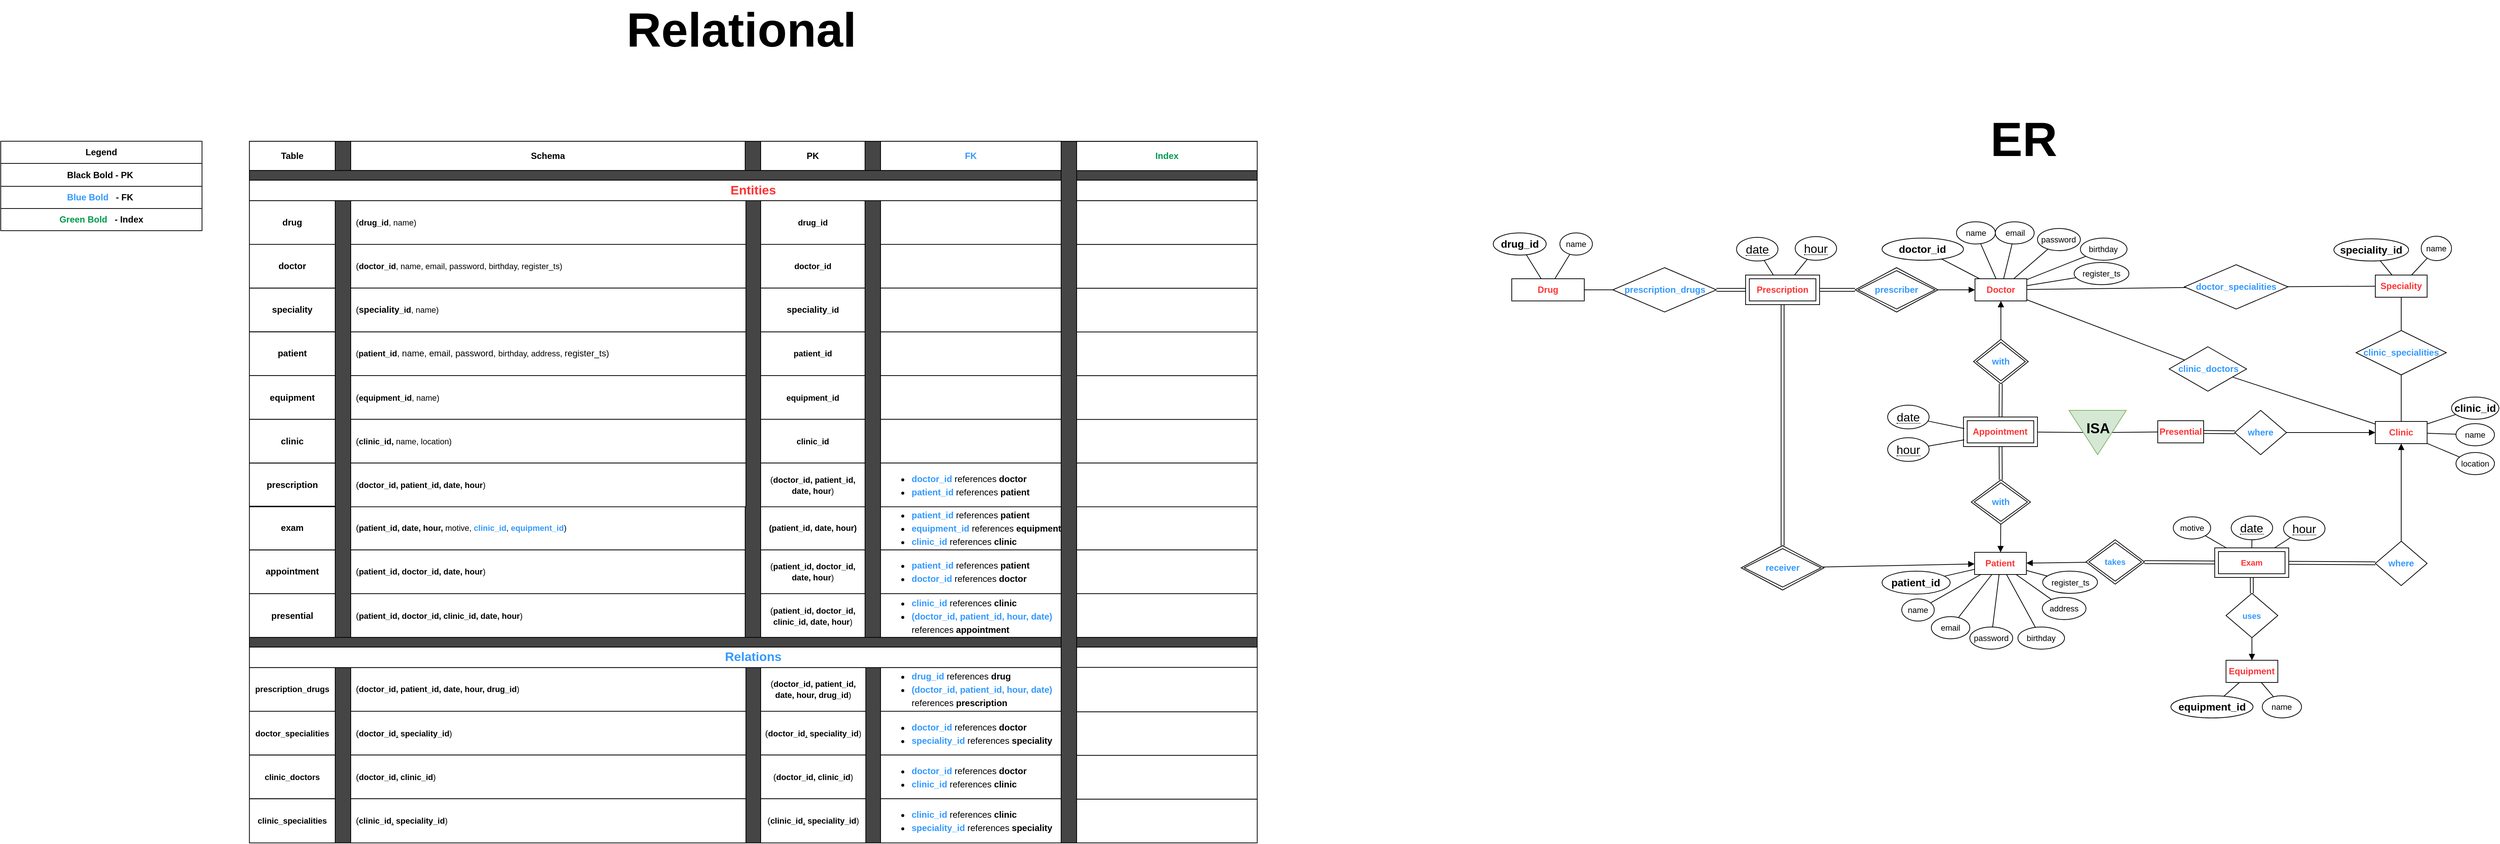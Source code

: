 <mxfile version="24.2.2" type="github">
  <diagram name="Page-1" id="HJv14Mo4Y6LTN4TdP-jg">
    <mxGraphModel dx="6518" dy="2232" grid="0" gridSize="10" guides="1" tooltips="1" connect="1" arrows="1" fold="1" page="0" pageScale="1" pageWidth="827" pageHeight="1169" math="0" shadow="0">
      <root>
        <mxCell id="0" />
        <mxCell id="1" parent="0" />
        <mxCell id="54rXU-yoeSsOBFBmQ2Yl-1" value="&lt;b style=&quot;border-color: var(--border-color); color: rgb(255, 51, 51);&quot;&gt;Patient&lt;/b&gt;" style="whiteSpace=wrap;html=1;align=center;fillColor=none;strokeColor=default;" vertex="1" parent="1">
          <mxGeometry x="-1262.56" y="295" width="70" height="30" as="geometry" />
        </mxCell>
        <mxCell id="54rXU-yoeSsOBFBmQ2Yl-2" style="edgeStyle=none;rounded=0;orthogonalLoop=1;jettySize=auto;html=1;strokeColor=default;align=center;verticalAlign=middle;fontFamily=Helvetica;fontSize=11;fontColor=default;labelBackgroundColor=default;endArrow=none;endFill=0;" edge="1" parent="1" source="54rXU-yoeSsOBFBmQ2Yl-3" target="54rXU-yoeSsOBFBmQ2Yl-19">
          <mxGeometry relative="1" as="geometry" />
        </mxCell>
        <mxCell id="54rXU-yoeSsOBFBmQ2Yl-3" value="&lt;font color=&quot;#000000&quot;&gt;name&lt;br&gt;&lt;/font&gt;" style="ellipse;whiteSpace=wrap;html=1;align=center;rounded=1;labelBackgroundColor=none;fontFamily=Helvetica;fontSize=11;fontColor=default;" vertex="1" parent="1">
          <mxGeometry x="-1287" y="-152" width="52.5" height="30" as="geometry" />
        </mxCell>
        <mxCell id="54rXU-yoeSsOBFBmQ2Yl-4" style="edgeStyle=none;rounded=0;orthogonalLoop=1;jettySize=auto;html=1;strokeColor=default;align=center;verticalAlign=middle;fontFamily=Helvetica;fontSize=11;fontColor=default;labelBackgroundColor=default;endArrow=none;endFill=0;" edge="1" parent="1" source="54rXU-yoeSsOBFBmQ2Yl-5" target="54rXU-yoeSsOBFBmQ2Yl-19">
          <mxGeometry relative="1" as="geometry" />
        </mxCell>
        <mxCell id="54rXU-yoeSsOBFBmQ2Yl-5" value="&lt;font style=&quot;font-size: 14px;&quot; color=&quot;#000000&quot;&gt;&lt;b&gt;doctor_id&lt;/b&gt;&lt;/font&gt;" style="ellipse;whiteSpace=wrap;html=1;align=center;rounded=1;labelBackgroundColor=none;fontFamily=Helvetica;fontSize=11;fontColor=default;" vertex="1" parent="1">
          <mxGeometry x="-1387.56" y="-130" width="110" height="30" as="geometry" />
        </mxCell>
        <mxCell id="54rXU-yoeSsOBFBmQ2Yl-6" style="edgeStyle=none;rounded=0;orthogonalLoop=1;jettySize=auto;html=1;strokeColor=default;align=center;verticalAlign=middle;fontFamily=Helvetica;fontSize=11;fontColor=default;labelBackgroundColor=default;endArrow=none;endFill=0;" edge="1" parent="1" source="54rXU-yoeSsOBFBmQ2Yl-7" target="54rXU-yoeSsOBFBmQ2Yl-1">
          <mxGeometry relative="1" as="geometry" />
        </mxCell>
        <mxCell id="54rXU-yoeSsOBFBmQ2Yl-7" value="&lt;font color=&quot;#000000&quot;&gt;name&lt;br&gt;&lt;/font&gt;" style="ellipse;whiteSpace=wrap;html=1;align=center;rounded=1;labelBackgroundColor=none;fontFamily=Helvetica;fontSize=11;fontColor=default;" vertex="1" parent="1">
          <mxGeometry x="-1361" y="358" width="44" height="30" as="geometry" />
        </mxCell>
        <mxCell id="54rXU-yoeSsOBFBmQ2Yl-8" style="edgeStyle=none;rounded=0;orthogonalLoop=1;jettySize=auto;html=1;strokeColor=default;align=center;verticalAlign=middle;fontFamily=Helvetica;fontSize=11;fontColor=default;labelBackgroundColor=default;endArrow=none;endFill=0;" edge="1" parent="1" source="54rXU-yoeSsOBFBmQ2Yl-9" target="54rXU-yoeSsOBFBmQ2Yl-1">
          <mxGeometry relative="1" as="geometry" />
        </mxCell>
        <mxCell id="54rXU-yoeSsOBFBmQ2Yl-9" value="&lt;font color=&quot;#000000&quot;&gt;&lt;b&gt;&lt;font style=&quot;font-size: 14px;&quot;&gt;patient_id&lt;/font&gt;&lt;/b&gt;&lt;br&gt;&lt;/font&gt;" style="ellipse;whiteSpace=wrap;html=1;align=center;rounded=1;labelBackgroundColor=none;fontFamily=Helvetica;fontSize=11;fontColor=default;" vertex="1" parent="1">
          <mxGeometry x="-1387.56" y="320.5" width="92" height="31" as="geometry" />
        </mxCell>
        <mxCell id="54rXU-yoeSsOBFBmQ2Yl-10" style="edgeStyle=none;rounded=0;orthogonalLoop=1;jettySize=auto;html=1;strokeColor=default;align=center;verticalAlign=middle;fontFamily=Helvetica;fontSize=11;fontColor=default;labelBackgroundColor=default;endArrow=none;endFill=0;shape=link;" edge="1" parent="1" source="54rXU-yoeSsOBFBmQ2Yl-89" target="54rXU-yoeSsOBFBmQ2Yl-102">
          <mxGeometry relative="1" as="geometry">
            <mxPoint x="-1227.472" y="119.0" as="sourcePoint" />
            <mxPoint x="-1227.178" y="67.934" as="targetPoint" />
          </mxGeometry>
        </mxCell>
        <mxCell id="54rXU-yoeSsOBFBmQ2Yl-11" style="edgeStyle=none;rounded=0;orthogonalLoop=1;jettySize=auto;html=1;strokeColor=default;align=center;verticalAlign=middle;fontFamily=Helvetica;fontSize=11;fontColor=default;labelBackgroundColor=default;endArrow=none;endFill=0;" edge="1" parent="1" target="54rXU-yoeSsOBFBmQ2Yl-90">
          <mxGeometry relative="1" as="geometry">
            <mxPoint x="-1276.56" y="127.592" as="sourcePoint" />
            <mxPoint x="-1339.383" y="119.334" as="targetPoint" />
          </mxGeometry>
        </mxCell>
        <mxCell id="54rXU-yoeSsOBFBmQ2Yl-12" style="edgeStyle=none;rounded=0;orthogonalLoop=1;jettySize=auto;html=1;strokeColor=default;align=center;verticalAlign=middle;fontFamily=Helvetica;fontSize=11;fontColor=default;labelBackgroundColor=default;endArrow=none;endFill=0;" edge="1" parent="1" target="54rXU-yoeSsOBFBmQ2Yl-91">
          <mxGeometry relative="1" as="geometry">
            <mxPoint x="-1276.56" y="142.866" as="sourcePoint" />
            <mxPoint x="-1341.156" y="154.566" as="targetPoint" />
          </mxGeometry>
        </mxCell>
        <mxCell id="54rXU-yoeSsOBFBmQ2Yl-13" style="edgeStyle=none;rounded=0;orthogonalLoop=1;jettySize=auto;html=1;strokeColor=default;align=center;verticalAlign=middle;fontFamily=Helvetica;fontSize=11;fontColor=default;labelBackgroundColor=default;endArrow=none;endFill=0;" edge="1" parent="1" source="54rXU-yoeSsOBFBmQ2Yl-19" target="54rXU-yoeSsOBFBmQ2Yl-33">
          <mxGeometry relative="1" as="geometry">
            <mxPoint x="-706" y="-53" as="targetPoint" />
          </mxGeometry>
        </mxCell>
        <mxCell id="54rXU-yoeSsOBFBmQ2Yl-14" style="edgeStyle=none;rounded=0;orthogonalLoop=1;jettySize=auto;html=1;strokeColor=default;align=center;verticalAlign=middle;fontFamily=Helvetica;fontSize=11;fontColor=default;labelBackgroundColor=default;endArrow=none;endFill=0;" edge="1" parent="1" source="54rXU-yoeSsOBFBmQ2Yl-19" target="54rXU-yoeSsOBFBmQ2Yl-45">
          <mxGeometry relative="1" as="geometry" />
        </mxCell>
        <mxCell id="54rXU-yoeSsOBFBmQ2Yl-15" style="edgeStyle=none;rounded=0;orthogonalLoop=1;jettySize=auto;html=1;strokeColor=default;align=center;verticalAlign=middle;fontFamily=Helvetica;fontSize=11;fontColor=default;labelBackgroundColor=default;endArrow=none;endFill=0;" edge="1" parent="1" source="54rXU-yoeSsOBFBmQ2Yl-19" target="54rXU-yoeSsOBFBmQ2Yl-94">
          <mxGeometry relative="1" as="geometry" />
        </mxCell>
        <mxCell id="54rXU-yoeSsOBFBmQ2Yl-16" style="edgeStyle=none;rounded=0;orthogonalLoop=1;jettySize=auto;html=1;strokeColor=default;align=center;verticalAlign=middle;fontFamily=Helvetica;fontSize=11;fontColor=default;labelBackgroundColor=default;endArrow=none;endFill=0;" edge="1" parent="1" source="54rXU-yoeSsOBFBmQ2Yl-19" target="54rXU-yoeSsOBFBmQ2Yl-95">
          <mxGeometry relative="1" as="geometry" />
        </mxCell>
        <mxCell id="54rXU-yoeSsOBFBmQ2Yl-17" style="edgeStyle=none;rounded=0;orthogonalLoop=1;jettySize=auto;html=1;strokeColor=default;align=center;verticalAlign=middle;fontFamily=Helvetica;fontSize=11;fontColor=default;labelBackgroundColor=default;endArrow=none;endFill=0;" edge="1" parent="1" source="54rXU-yoeSsOBFBmQ2Yl-19" target="54rXU-yoeSsOBFBmQ2Yl-98">
          <mxGeometry relative="1" as="geometry" />
        </mxCell>
        <mxCell id="54rXU-yoeSsOBFBmQ2Yl-18" style="edgeStyle=none;rounded=0;orthogonalLoop=1;jettySize=auto;html=1;strokeColor=default;align=center;verticalAlign=middle;fontFamily=Helvetica;fontSize=11;fontColor=default;labelBackgroundColor=default;endArrow=none;endFill=0;" edge="1" parent="1" source="54rXU-yoeSsOBFBmQ2Yl-19" target="54rXU-yoeSsOBFBmQ2Yl-106">
          <mxGeometry relative="1" as="geometry" />
        </mxCell>
        <mxCell id="54rXU-yoeSsOBFBmQ2Yl-19" value="&lt;b style=&quot;border-color: var(--border-color); color: rgb(255, 51, 51);&quot;&gt;Doctor&lt;/b&gt;" style="whiteSpace=wrap;html=1;align=center;fillColor=none;strokeColor=default;" vertex="1" parent="1">
          <mxGeometry x="-1262" y="-75" width="70" height="30" as="geometry" />
        </mxCell>
        <mxCell id="54rXU-yoeSsOBFBmQ2Yl-20" style="edgeStyle=none;rounded=0;orthogonalLoop=1;jettySize=auto;html=1;strokeColor=default;align=center;verticalAlign=middle;fontFamily=Helvetica;fontSize=11;fontColor=default;labelBackgroundColor=default;endArrow=none;endFill=0;" edge="1" parent="1" source="54rXU-yoeSsOBFBmQ2Yl-21" target="54rXU-yoeSsOBFBmQ2Yl-41">
          <mxGeometry relative="1" as="geometry" />
        </mxCell>
        <mxCell id="54rXU-yoeSsOBFBmQ2Yl-21" value="&lt;font color=&quot;#ff3333&quot;&gt;&lt;b&gt;Speciality&lt;/b&gt;&lt;/font&gt;" style="whiteSpace=wrap;html=1;align=center;fillColor=none;strokeColor=default;" vertex="1" parent="1">
          <mxGeometry x="-721" y="-80" width="70" height="30" as="geometry" />
        </mxCell>
        <mxCell id="54rXU-yoeSsOBFBmQ2Yl-22" style="edgeStyle=none;rounded=0;orthogonalLoop=1;jettySize=auto;html=1;strokeColor=default;align=center;verticalAlign=middle;fontFamily=Helvetica;fontSize=11;fontColor=default;labelBackgroundColor=default;endArrow=none;endFill=0;" edge="1" parent="1" source="54rXU-yoeSsOBFBmQ2Yl-23" target="54rXU-yoeSsOBFBmQ2Yl-21">
          <mxGeometry relative="1" as="geometry" />
        </mxCell>
        <mxCell id="54rXU-yoeSsOBFBmQ2Yl-23" value="&lt;font color=&quot;#000000&quot;&gt;name&lt;br&gt;&lt;/font&gt;" style="ellipse;whiteSpace=wrap;html=1;align=center;rounded=1;labelBackgroundColor=none;fontFamily=Helvetica;fontSize=11;fontColor=default;" vertex="1" parent="1">
          <mxGeometry x="-659" y="-132.5" width="41" height="33" as="geometry" />
        </mxCell>
        <mxCell id="54rXU-yoeSsOBFBmQ2Yl-24" style="edgeStyle=none;rounded=0;orthogonalLoop=1;jettySize=auto;html=1;strokeColor=default;align=center;verticalAlign=middle;fontFamily=Helvetica;fontSize=11;fontColor=default;labelBackgroundColor=default;endArrow=none;endFill=0;" edge="1" parent="1" source="54rXU-yoeSsOBFBmQ2Yl-25" target="54rXU-yoeSsOBFBmQ2Yl-21">
          <mxGeometry relative="1" as="geometry" />
        </mxCell>
        <mxCell id="54rXU-yoeSsOBFBmQ2Yl-25" value="&lt;font color=&quot;#000000&quot;&gt;&lt;b&gt;&lt;font style=&quot;font-size: 14px;&quot;&gt;speciality_id&lt;/font&gt;&lt;/b&gt;&lt;br&gt;&lt;/font&gt;" style="ellipse;whiteSpace=wrap;html=1;align=center;rounded=1;labelBackgroundColor=none;fontFamily=Helvetica;fontSize=11;fontColor=default;" vertex="1" parent="1">
          <mxGeometry x="-777" y="-129" width="101" height="30" as="geometry" />
        </mxCell>
        <mxCell id="54rXU-yoeSsOBFBmQ2Yl-26" style="edgeStyle=none;rounded=0;orthogonalLoop=1;jettySize=auto;html=1;strokeColor=default;align=center;verticalAlign=middle;fontFamily=Helvetica;fontSize=11;fontColor=default;labelBackgroundColor=default;endArrow=none;endFill=0;" edge="1" parent="1" source="54rXU-yoeSsOBFBmQ2Yl-27" target="54rXU-yoeSsOBFBmQ2Yl-1">
          <mxGeometry relative="1" as="geometry" />
        </mxCell>
        <mxCell id="54rXU-yoeSsOBFBmQ2Yl-27" value="&lt;font color=&quot;#000000&quot;&gt;address&lt;br&gt;&lt;/font&gt;" style="ellipse;whiteSpace=wrap;html=1;align=center;rounded=1;labelBackgroundColor=none;fontFamily=Helvetica;fontSize=11;fontColor=default;" vertex="1" parent="1">
          <mxGeometry x="-1171" y="356.01" width="59" height="30" as="geometry" />
        </mxCell>
        <mxCell id="54rXU-yoeSsOBFBmQ2Yl-28" style="edgeStyle=none;rounded=0;orthogonalLoop=1;jettySize=auto;html=1;strokeColor=default;align=center;verticalAlign=middle;fontFamily=Helvetica;fontSize=11;fontColor=default;labelBackgroundColor=default;endArrow=none;endFill=0;" edge="1" parent="1" source="54rXU-yoeSsOBFBmQ2Yl-29" target="54rXU-yoeSsOBFBmQ2Yl-1">
          <mxGeometry relative="1" as="geometry" />
        </mxCell>
        <mxCell id="54rXU-yoeSsOBFBmQ2Yl-29" value="&lt;font color=&quot;#000000&quot;&gt;birthday&lt;br&gt;&lt;/font&gt;" style="ellipse;whiteSpace=wrap;html=1;align=center;rounded=1;labelBackgroundColor=none;fontFamily=Helvetica;fontSize=11;fontColor=default;" vertex="1" parent="1">
          <mxGeometry x="-1204" y="396" width="63" height="30" as="geometry" />
        </mxCell>
        <mxCell id="54rXU-yoeSsOBFBmQ2Yl-30" style="edgeStyle=none;rounded=0;orthogonalLoop=1;jettySize=auto;html=1;strokeColor=default;align=center;verticalAlign=middle;fontFamily=Helvetica;fontSize=11;fontColor=default;labelBackgroundColor=default;endArrow=none;endFill=0;" edge="1" parent="1" source="54rXU-yoeSsOBFBmQ2Yl-31" target="54rXU-yoeSsOBFBmQ2Yl-1">
          <mxGeometry relative="1" as="geometry" />
        </mxCell>
        <mxCell id="54rXU-yoeSsOBFBmQ2Yl-31" value="&lt;font color=&quot;#000000&quot;&gt;email&lt;br&gt;&lt;/font&gt;" style="ellipse;whiteSpace=wrap;html=1;align=center;rounded=1;labelBackgroundColor=none;fontFamily=Helvetica;fontSize=11;fontColor=default;" vertex="1" parent="1">
          <mxGeometry x="-1321" y="382" width="52" height="30" as="geometry" />
        </mxCell>
        <mxCell id="54rXU-yoeSsOBFBmQ2Yl-32" style="edgeStyle=none;rounded=0;orthogonalLoop=1;jettySize=auto;html=1;strokeColor=default;align=center;verticalAlign=middle;fontFamily=Helvetica;fontSize=11;fontColor=default;labelBackgroundColor=default;endArrow=none;endFill=0;" edge="1" parent="1" source="54rXU-yoeSsOBFBmQ2Yl-33" target="54rXU-yoeSsOBFBmQ2Yl-21">
          <mxGeometry relative="1" as="geometry" />
        </mxCell>
        <mxCell id="54rXU-yoeSsOBFBmQ2Yl-33" value="&lt;b&gt;&lt;font color=&quot;#3399ff&quot;&gt;doctor_specialities&lt;/font&gt;&lt;/b&gt;" style="shape=rhombus;perimeter=rhombusPerimeter;whiteSpace=wrap;html=1;align=center;fillColor=none;strokeColor=default;" vertex="1" parent="1">
          <mxGeometry x="-979" y="-94" width="140" height="60" as="geometry" />
        </mxCell>
        <mxCell id="54rXU-yoeSsOBFBmQ2Yl-34" style="edgeStyle=none;rounded=0;orthogonalLoop=1;jettySize=auto;html=1;strokeColor=default;align=center;verticalAlign=middle;fontFamily=Helvetica;fontSize=11;fontColor=default;labelBackgroundColor=default;endArrow=none;endFill=0;" edge="1" parent="1" source="54rXU-yoeSsOBFBmQ2Yl-35" target="54rXU-yoeSsOBFBmQ2Yl-47">
          <mxGeometry relative="1" as="geometry" />
        </mxCell>
        <mxCell id="54rXU-yoeSsOBFBmQ2Yl-35" value="&lt;font color=&quot;#000000&quot;&gt;&lt;b&gt;&lt;font style=&quot;font-size: 14px;&quot;&gt;equipment_id&lt;/font&gt;&lt;/b&gt;&lt;br&gt;&lt;/font&gt;" style="ellipse;whiteSpace=wrap;html=1;align=center;rounded=1;labelBackgroundColor=none;fontFamily=Helvetica;fontSize=11;fontColor=default;" vertex="1" parent="1">
          <mxGeometry x="-997.25" y="489.01" width="111" height="30" as="geometry" />
        </mxCell>
        <mxCell id="54rXU-yoeSsOBFBmQ2Yl-36" style="edgeStyle=none;rounded=0;orthogonalLoop=1;jettySize=auto;html=1;strokeColor=default;align=center;verticalAlign=middle;fontFamily=Helvetica;fontSize=11;fontColor=default;labelBackgroundColor=default;endArrow=none;endFill=0;" edge="1" parent="1" source="54rXU-yoeSsOBFBmQ2Yl-40" target="54rXU-yoeSsOBFBmQ2Yl-41">
          <mxGeometry relative="1" as="geometry" />
        </mxCell>
        <mxCell id="54rXU-yoeSsOBFBmQ2Yl-37" style="edgeStyle=none;rounded=0;orthogonalLoop=1;jettySize=auto;html=1;strokeColor=default;align=center;verticalAlign=middle;fontFamily=Helvetica;fontSize=11;fontColor=default;labelBackgroundColor=default;endArrow=none;endFill=0;" edge="1" parent="1" source="54rXU-yoeSsOBFBmQ2Yl-40" target="54rXU-yoeSsOBFBmQ2Yl-66">
          <mxGeometry relative="1" as="geometry" />
        </mxCell>
        <mxCell id="54rXU-yoeSsOBFBmQ2Yl-38" style="edgeStyle=none;rounded=0;orthogonalLoop=1;jettySize=auto;html=1;strokeColor=default;align=center;verticalAlign=middle;fontFamily=Helvetica;fontSize=11;fontColor=default;labelBackgroundColor=default;endArrow=none;endFill=0;" edge="1" parent="1" source="54rXU-yoeSsOBFBmQ2Yl-40" target="54rXU-yoeSsOBFBmQ2Yl-65">
          <mxGeometry relative="1" as="geometry" />
        </mxCell>
        <mxCell id="54rXU-yoeSsOBFBmQ2Yl-39" style="edgeStyle=none;rounded=0;orthogonalLoop=1;jettySize=auto;html=1;strokeColor=default;align=center;verticalAlign=middle;fontFamily=Helvetica;fontSize=11;fontColor=default;labelBackgroundColor=default;endArrow=none;endFill=0;" edge="1" parent="1" source="54rXU-yoeSsOBFBmQ2Yl-40" target="54rXU-yoeSsOBFBmQ2Yl-67">
          <mxGeometry relative="1" as="geometry" />
        </mxCell>
        <mxCell id="54rXU-yoeSsOBFBmQ2Yl-40" value="&lt;b style=&quot;border-color: var(--border-color); color: rgb(255, 51, 51);&quot;&gt;Clinic&lt;/b&gt;" style="whiteSpace=wrap;html=1;align=center;fillColor=none;strokeColor=default;" vertex="1" parent="1">
          <mxGeometry x="-721" y="118" width="70" height="30" as="geometry" />
        </mxCell>
        <mxCell id="54rXU-yoeSsOBFBmQ2Yl-41" value="&lt;b&gt;&lt;font color=&quot;#3399ff&quot;&gt;clinic_specialities&lt;/font&gt;&lt;/b&gt;" style="shape=rhombus;perimeter=rhombusPerimeter;whiteSpace=wrap;html=1;align=center;fillColor=none;strokeColor=default;" vertex="1" parent="1">
          <mxGeometry x="-747" y="-4.99" width="122" height="60" as="geometry" />
        </mxCell>
        <mxCell id="54rXU-yoeSsOBFBmQ2Yl-42" style="edgeStyle=none;rounded=0;orthogonalLoop=1;jettySize=auto;html=1;strokeColor=default;align=center;verticalAlign=middle;fontFamily=Helvetica;fontSize=11;fontColor=default;labelBackgroundColor=default;endArrow=none;endFill=0;" edge="1" parent="1" source="54rXU-yoeSsOBFBmQ2Yl-43" target="54rXU-yoeSsOBFBmQ2Yl-1">
          <mxGeometry relative="1" as="geometry" />
        </mxCell>
        <mxCell id="54rXU-yoeSsOBFBmQ2Yl-43" value="&lt;font color=&quot;#000000&quot;&gt;register_ts&lt;br&gt;&lt;/font&gt;" style="ellipse;whiteSpace=wrap;html=1;align=center;rounded=1;labelBackgroundColor=none;fontFamily=Helvetica;fontSize=11;fontColor=default;" vertex="1" parent="1">
          <mxGeometry x="-1170.5" y="320.5" width="74" height="30" as="geometry" />
        </mxCell>
        <mxCell id="54rXU-yoeSsOBFBmQ2Yl-44" style="edgeStyle=none;rounded=0;orthogonalLoop=1;jettySize=auto;html=1;strokeColor=default;align=center;verticalAlign=middle;fontFamily=Helvetica;fontSize=11;fontColor=default;labelBackgroundColor=default;endArrow=none;endFill=0;" edge="1" parent="1" source="54rXU-yoeSsOBFBmQ2Yl-45" target="54rXU-yoeSsOBFBmQ2Yl-40">
          <mxGeometry relative="1" as="geometry" />
        </mxCell>
        <mxCell id="54rXU-yoeSsOBFBmQ2Yl-45" value="&lt;b&gt;&lt;font color=&quot;#3399ff&quot;&gt;clinic_doctors&lt;/font&gt;&lt;/b&gt;" style="shape=rhombus;perimeter=rhombusPerimeter;whiteSpace=wrap;html=1;align=center;fillColor=none;strokeColor=default;" vertex="1" parent="1">
          <mxGeometry x="-999.5" y="17" width="104.5" height="60" as="geometry" />
        </mxCell>
        <mxCell id="54rXU-yoeSsOBFBmQ2Yl-46" style="edgeStyle=none;rounded=0;orthogonalLoop=1;jettySize=auto;html=1;strokeColor=default;align=center;verticalAlign=middle;fontFamily=Helvetica;fontSize=11;fontColor=default;labelBackgroundColor=default;endArrow=none;endFill=0;startArrow=block;startFill=1;" edge="1" parent="1" source="54rXU-yoeSsOBFBmQ2Yl-47" target="54rXU-yoeSsOBFBmQ2Yl-62">
          <mxGeometry relative="1" as="geometry">
            <mxPoint x="-574.31" y="357.5" as="targetPoint" />
          </mxGeometry>
        </mxCell>
        <mxCell id="54rXU-yoeSsOBFBmQ2Yl-47" value="&lt;b style=&quot;border-color: var(--border-color); color: rgb(255, 51, 51);&quot;&gt;Equipment&lt;/b&gt;" style="whiteSpace=wrap;html=1;align=center;fillColor=none;strokeColor=default;" vertex="1" parent="1">
          <mxGeometry x="-922.75" y="441" width="70" height="30" as="geometry" />
        </mxCell>
        <mxCell id="54rXU-yoeSsOBFBmQ2Yl-48" style="edgeStyle=none;rounded=0;orthogonalLoop=1;jettySize=auto;html=1;strokeColor=default;align=center;verticalAlign=middle;fontFamily=Helvetica;fontSize=11;fontColor=default;labelBackgroundColor=default;endArrow=none;endFill=0;" edge="1" parent="1" source="54rXU-yoeSsOBFBmQ2Yl-49" target="54rXU-yoeSsOBFBmQ2Yl-47">
          <mxGeometry relative="1" as="geometry" />
        </mxCell>
        <mxCell id="54rXU-yoeSsOBFBmQ2Yl-49" value="&lt;font color=&quot;#000000&quot;&gt;name&lt;br&gt;&lt;/font&gt;" style="ellipse;whiteSpace=wrap;html=1;align=center;rounded=1;labelBackgroundColor=none;fontFamily=Helvetica;fontSize=11;fontColor=default;" vertex="1" parent="1">
          <mxGeometry x="-873.75" y="489.01" width="53" height="30" as="geometry" />
        </mxCell>
        <mxCell id="54rXU-yoeSsOBFBmQ2Yl-50" style="edgeStyle=none;rounded=0;orthogonalLoop=1;jettySize=auto;html=1;strokeColor=default;align=center;verticalAlign=middle;fontFamily=Helvetica;fontSize=11;fontColor=default;labelBackgroundColor=default;endArrow=block;endFill=1;" edge="1" parent="1" source="54rXU-yoeSsOBFBmQ2Yl-57" target="54rXU-yoeSsOBFBmQ2Yl-1">
          <mxGeometry relative="1" as="geometry">
            <mxPoint x="-975.3" y="536.88" as="sourcePoint" />
          </mxGeometry>
        </mxCell>
        <mxCell id="54rXU-yoeSsOBFBmQ2Yl-51" style="edgeStyle=none;rounded=0;orthogonalLoop=1;jettySize=auto;html=1;strokeColor=default;align=center;verticalAlign=middle;fontFamily=Helvetica;fontSize=11;fontColor=default;labelBackgroundColor=default;endArrow=none;endFill=0;shape=link;" edge="1" parent="1" source="54rXU-yoeSsOBFBmQ2Yl-53" target="54rXU-yoeSsOBFBmQ2Yl-62">
          <mxGeometry relative="1" as="geometry">
            <mxPoint x="-1026.23" y="250.8" as="targetPoint" />
          </mxGeometry>
        </mxCell>
        <mxCell id="54rXU-yoeSsOBFBmQ2Yl-52" style="edgeStyle=none;rounded=0;orthogonalLoop=1;jettySize=auto;html=1;strokeColor=default;align=center;verticalAlign=middle;fontFamily=Helvetica;fontSize=11;fontColor=default;labelBackgroundColor=default;endArrow=none;endFill=0;shape=link;" edge="1" parent="1" source="54rXU-yoeSsOBFBmQ2Yl-53" target="54rXU-yoeSsOBFBmQ2Yl-64">
          <mxGeometry relative="1" as="geometry" />
        </mxCell>
        <mxCell id="54rXU-yoeSsOBFBmQ2Yl-53" value="&lt;font color=&quot;#ff3333&quot;&gt;&lt;b&gt;Exam&lt;/b&gt;&lt;/font&gt;" style="shape=ext;margin=3;double=1;whiteSpace=wrap;html=1;align=center;fontFamily=Helvetica;fontSize=11;labelBackgroundColor=default;fillColor=none;strokeColor=default;" vertex="1" parent="1">
          <mxGeometry x="-938" y="289" width="100" height="40" as="geometry" />
        </mxCell>
        <mxCell id="54rXU-yoeSsOBFBmQ2Yl-54" style="edgeStyle=none;rounded=0;orthogonalLoop=1;jettySize=auto;html=1;strokeColor=default;align=center;verticalAlign=middle;fontFamily=Helvetica;fontSize=11;fontColor=default;labelBackgroundColor=default;endArrow=none;endFill=0;" edge="1" parent="1" source="54rXU-yoeSsOBFBmQ2Yl-55" target="54rXU-yoeSsOBFBmQ2Yl-53">
          <mxGeometry relative="1" as="geometry" />
        </mxCell>
        <mxCell id="54rXU-yoeSsOBFBmQ2Yl-55" value="&lt;span style=&quot;border-bottom: 1px dotted&quot;&gt;&lt;font style=&quot;font-size: 16px;&quot;&gt;date&lt;/font&gt;&lt;/span&gt;" style="ellipse;whiteSpace=wrap;html=1;align=center;fontFamily=Helvetica;fontSize=11;fontColor=default;labelBackgroundColor=default;" vertex="1" parent="1">
          <mxGeometry x="-915.75" y="246" width="56" height="32" as="geometry" />
        </mxCell>
        <mxCell id="54rXU-yoeSsOBFBmQ2Yl-56" style="edgeStyle=none;rounded=0;orthogonalLoop=1;jettySize=auto;html=1;strokeColor=default;align=center;verticalAlign=middle;fontFamily=Helvetica;fontSize=11;fontColor=default;labelBackgroundColor=default;endArrow=none;endFill=0;shape=link;" edge="1" parent="1" source="54rXU-yoeSsOBFBmQ2Yl-57" target="54rXU-yoeSsOBFBmQ2Yl-53">
          <mxGeometry relative="1" as="geometry" />
        </mxCell>
        <mxCell id="54rXU-yoeSsOBFBmQ2Yl-57" value="&lt;b style=&quot;border-color: var(--border-color); color: rgb(0, 0, 0);&quot;&gt;&lt;font style=&quot;border-color: var(--border-color);&quot; color=&quot;#3399ff&quot;&gt;takes&lt;/font&gt;&lt;/b&gt;" style="shape=rhombus;double=1;perimeter=rhombusPerimeter;whiteSpace=wrap;html=1;align=center;fontColor=#FF3333;fontFamily=Helvetica;fontSize=11;labelBackgroundColor=default;" vertex="1" parent="1">
          <mxGeometry x="-1112" y="278" width="79" height="60" as="geometry" />
        </mxCell>
        <mxCell id="54rXU-yoeSsOBFBmQ2Yl-58" value="&lt;font color=&quot;#000000&quot;&gt;motive&lt;br&gt;&lt;/font&gt;" style="ellipse;whiteSpace=wrap;html=1;align=center;rounded=1;labelBackgroundColor=none;fontFamily=Helvetica;fontSize=11;fontColor=default;" vertex="1" parent="1">
          <mxGeometry x="-994" y="247" width="50.5" height="30" as="geometry" />
        </mxCell>
        <mxCell id="54rXU-yoeSsOBFBmQ2Yl-59" style="edgeStyle=none;rounded=0;orthogonalLoop=1;jettySize=auto;html=1;strokeColor=default;align=center;verticalAlign=middle;fontFamily=Helvetica;fontSize=11;fontColor=default;labelBackgroundColor=default;endArrow=none;endFill=0;" edge="1" parent="1" source="54rXU-yoeSsOBFBmQ2Yl-58" target="54rXU-yoeSsOBFBmQ2Yl-53">
          <mxGeometry relative="1" as="geometry">
            <mxPoint x="-970.44" y="328.62" as="targetPoint" />
          </mxGeometry>
        </mxCell>
        <mxCell id="54rXU-yoeSsOBFBmQ2Yl-60" style="edgeStyle=none;rounded=0;orthogonalLoop=1;jettySize=auto;html=1;strokeColor=default;align=center;verticalAlign=middle;fontFamily=Helvetica;fontSize=11;fontColor=default;labelBackgroundColor=default;endArrow=none;endFill=0;" edge="1" parent="1" source="54rXU-yoeSsOBFBmQ2Yl-61" target="54rXU-yoeSsOBFBmQ2Yl-53">
          <mxGeometry relative="1" as="geometry" />
        </mxCell>
        <mxCell id="54rXU-yoeSsOBFBmQ2Yl-61" value="&lt;span style=&quot;border-bottom: 1px dotted&quot;&gt;&lt;font style=&quot;font-size: 16px;&quot;&gt;hour&lt;/font&gt;&lt;/span&gt;" style="ellipse;whiteSpace=wrap;html=1;align=center;fontFamily=Helvetica;fontSize=11;fontColor=default;labelBackgroundColor=default;" vertex="1" parent="1">
          <mxGeometry x="-845" y="247" width="56" height="32" as="geometry" />
        </mxCell>
        <mxCell id="54rXU-yoeSsOBFBmQ2Yl-62" value="&lt;b&gt;&lt;font color=&quot;#3399ff&quot;&gt;uses&lt;/font&gt;&lt;/b&gt;" style="shape=rhombus;perimeter=rhombusPerimeter;whiteSpace=wrap;html=1;align=center;fontFamily=Helvetica;fontSize=11;fontColor=default;labelBackgroundColor=default;" vertex="1" parent="1">
          <mxGeometry x="-922.75" y="350.5" width="70" height="60" as="geometry" />
        </mxCell>
        <mxCell id="54rXU-yoeSsOBFBmQ2Yl-63" style="edgeStyle=none;rounded=0;orthogonalLoop=1;jettySize=auto;html=1;strokeColor=default;align=center;verticalAlign=middle;fontFamily=Helvetica;fontSize=11;fontColor=default;labelBackgroundColor=default;endArrow=block;endFill=1;" edge="1" parent="1" source="54rXU-yoeSsOBFBmQ2Yl-64" target="54rXU-yoeSsOBFBmQ2Yl-40">
          <mxGeometry relative="1" as="geometry">
            <mxPoint x="-754" y="221" as="targetPoint" />
          </mxGeometry>
        </mxCell>
        <mxCell id="54rXU-yoeSsOBFBmQ2Yl-64" value="&lt;b style=&quot;font-size: 12px;&quot;&gt;&lt;font color=&quot;#3399ff&quot;&gt;where&lt;/font&gt;&lt;/b&gt;" style="shape=rhombus;perimeter=rhombusPerimeter;whiteSpace=wrap;html=1;align=center;fontFamily=Helvetica;fontSize=11;fontColor=default;labelBackgroundColor=default;" vertex="1" parent="1">
          <mxGeometry x="-721" y="280" width="70" height="60" as="geometry" />
        </mxCell>
        <mxCell id="54rXU-yoeSsOBFBmQ2Yl-65" value="&lt;font color=&quot;#000000&quot;&gt;name&lt;br&gt;&lt;/font&gt;" style="ellipse;whiteSpace=wrap;html=1;align=center;rounded=1;labelBackgroundColor=none;fontFamily=Helvetica;fontSize=11;fontColor=default;" vertex="1" parent="1">
          <mxGeometry x="-612" y="121.01" width="52" height="30" as="geometry" />
        </mxCell>
        <mxCell id="54rXU-yoeSsOBFBmQ2Yl-66" value="&lt;font color=&quot;#000000&quot;&gt;&lt;b&gt;&lt;font style=&quot;font-size: 14px;&quot;&gt;clinic_id&lt;/font&gt;&lt;/b&gt;&lt;br&gt;&lt;/font&gt;" style="ellipse;whiteSpace=wrap;html=1;align=center;rounded=1;labelBackgroundColor=none;fontFamily=Helvetica;fontSize=11;fontColor=default;" vertex="1" parent="1">
          <mxGeometry x="-618" y="85.01" width="64" height="30" as="geometry" />
        </mxCell>
        <mxCell id="54rXU-yoeSsOBFBmQ2Yl-67" value="&lt;font color=&quot;#000000&quot;&gt;location&lt;br&gt;&lt;/font&gt;" style="ellipse;whiteSpace=wrap;html=1;align=center;rounded=1;labelBackgroundColor=none;fontFamily=Helvetica;fontSize=11;fontColor=default;" vertex="1" parent="1">
          <mxGeometry x="-612" y="160.01" width="52" height="30" as="geometry" />
        </mxCell>
        <mxCell id="54rXU-yoeSsOBFBmQ2Yl-68" style="edgeStyle=none;rounded=0;orthogonalLoop=1;jettySize=auto;html=1;strokeColor=default;align=center;verticalAlign=middle;fontFamily=Helvetica;fontSize=11;fontColor=default;labelBackgroundColor=default;endArrow=block;endFill=1;" edge="1" parent="1" source="54rXU-yoeSsOBFBmQ2Yl-102" target="54rXU-yoeSsOBFBmQ2Yl-19">
          <mxGeometry relative="1" as="geometry">
            <mxPoint x="-1227.0" y="8" as="sourcePoint" />
          </mxGeometry>
        </mxCell>
        <mxCell id="54rXU-yoeSsOBFBmQ2Yl-69" style="edgeStyle=none;rounded=0;orthogonalLoop=1;jettySize=auto;html=1;strokeColor=default;align=center;verticalAlign=middle;fontFamily=Helvetica;fontSize=11;fontColor=default;labelBackgroundColor=default;endArrow=none;endFill=0;shape=link;" edge="1" parent="1" source="54rXU-yoeSsOBFBmQ2Yl-103" target="54rXU-yoeSsOBFBmQ2Yl-89">
          <mxGeometry relative="1" as="geometry">
            <mxPoint x="-1227.56" y="197" as="sourcePoint" />
            <mxPoint x="-1227.56" y="149" as="targetPoint" />
          </mxGeometry>
        </mxCell>
        <mxCell id="54rXU-yoeSsOBFBmQ2Yl-70" style="edgeStyle=none;rounded=0;orthogonalLoop=1;jettySize=auto;html=1;strokeColor=default;align=center;verticalAlign=middle;fontFamily=Helvetica;fontSize=11;fontColor=default;labelBackgroundColor=default;endArrow=block;endFill=1;" edge="1" parent="1" source="54rXU-yoeSsOBFBmQ2Yl-103" target="54rXU-yoeSsOBFBmQ2Yl-1">
          <mxGeometry relative="1" as="geometry">
            <mxPoint x="-1227.56" y="257.0" as="sourcePoint" />
          </mxGeometry>
        </mxCell>
        <mxCell id="54rXU-yoeSsOBFBmQ2Yl-71" style="edgeStyle=none;rounded=0;orthogonalLoop=1;jettySize=auto;html=1;strokeColor=default;align=center;verticalAlign=middle;fontFamily=Helvetica;fontSize=11;fontColor=default;labelBackgroundColor=default;endArrow=none;endFill=0;shape=link;" edge="1" parent="1" source="54rXU-yoeSsOBFBmQ2Yl-83" target="54rXU-yoeSsOBFBmQ2Yl-80">
          <mxGeometry relative="1" as="geometry">
            <mxPoint x="-1701" y="96" as="sourcePoint" />
          </mxGeometry>
        </mxCell>
        <mxCell id="54rXU-yoeSsOBFBmQ2Yl-72" style="edgeStyle=none;rounded=0;orthogonalLoop=1;jettySize=auto;html=1;strokeColor=default;align=center;verticalAlign=middle;fontFamily=Helvetica;fontSize=11;fontColor=default;labelBackgroundColor=default;endArrow=none;endFill=0;shape=link;" edge="1" parent="1" source="54rXU-yoeSsOBFBmQ2Yl-83" target="54rXU-yoeSsOBFBmQ2Yl-92">
          <mxGeometry relative="1" as="geometry">
            <mxPoint x="-1669.5" y="96" as="sourcePoint" />
            <mxPoint x="-1565.738" y="46.97" as="targetPoint" />
          </mxGeometry>
        </mxCell>
        <mxCell id="54rXU-yoeSsOBFBmQ2Yl-73" style="edgeStyle=none;rounded=0;orthogonalLoop=1;jettySize=auto;html=1;strokeColor=default;align=center;verticalAlign=middle;fontFamily=Helvetica;fontSize=11;fontColor=default;labelBackgroundColor=default;endArrow=none;endFill=0;shape=link;" edge="1" parent="1" source="54rXU-yoeSsOBFBmQ2Yl-83" target="54rXU-yoeSsOBFBmQ2Yl-93">
          <mxGeometry relative="1" as="geometry">
            <mxPoint x="-1701" y="126" as="sourcePoint" />
            <mxPoint x="-1700.203" y="230.295" as="targetPoint" />
          </mxGeometry>
        </mxCell>
        <mxCell id="54rXU-yoeSsOBFBmQ2Yl-74" style="edgeStyle=none;rounded=0;orthogonalLoop=1;jettySize=auto;html=1;strokeColor=default;align=center;verticalAlign=middle;fontFamily=Helvetica;fontSize=11;fontColor=default;labelBackgroundColor=default;endArrow=none;endFill=0;" edge="1" parent="1" source="54rXU-yoeSsOBFBmQ2Yl-76" target="54rXU-yoeSsOBFBmQ2Yl-77">
          <mxGeometry relative="1" as="geometry" />
        </mxCell>
        <mxCell id="54rXU-yoeSsOBFBmQ2Yl-75" style="edgeStyle=none;rounded=0;orthogonalLoop=1;jettySize=auto;html=1;strokeColor=default;align=center;verticalAlign=middle;fontFamily=Helvetica;fontSize=11;fontColor=default;labelBackgroundColor=default;endArrow=none;endFill=0;" edge="1" parent="1" source="54rXU-yoeSsOBFBmQ2Yl-76" target="54rXU-yoeSsOBFBmQ2Yl-78">
          <mxGeometry relative="1" as="geometry" />
        </mxCell>
        <mxCell id="54rXU-yoeSsOBFBmQ2Yl-76" value="&lt;b style=&quot;border-color: var(--border-color); color: rgb(255, 51, 51);&quot;&gt;Drug&lt;/b&gt;" style="whiteSpace=wrap;html=1;align=center;fillColor=none;strokeColor=default;" vertex="1" parent="1">
          <mxGeometry x="-1888" y="-75" width="98" height="30" as="geometry" />
        </mxCell>
        <mxCell id="54rXU-yoeSsOBFBmQ2Yl-77" value="&lt;font style=&quot;font-size: 14px;&quot; color=&quot;#000000&quot;&gt;&lt;b&gt;drug_id&lt;/b&gt;&lt;/font&gt;" style="ellipse;whiteSpace=wrap;html=1;align=center;rounded=1;labelBackgroundColor=none;fontFamily=Helvetica;fontSize=11;fontColor=default;" vertex="1" parent="1">
          <mxGeometry x="-1913" y="-137" width="71.5" height="30" as="geometry" />
        </mxCell>
        <mxCell id="54rXU-yoeSsOBFBmQ2Yl-78" value="&lt;font color=&quot;#000000&quot;&gt;name&lt;br&gt;&lt;/font&gt;" style="ellipse;whiteSpace=wrap;html=1;align=center;rounded=1;labelBackgroundColor=none;fontFamily=Helvetica;fontSize=11;fontColor=default;" vertex="1" parent="1">
          <mxGeometry x="-1823" y="-137" width="44" height="30" as="geometry" />
        </mxCell>
        <mxCell id="54rXU-yoeSsOBFBmQ2Yl-79" style="edgeStyle=none;rounded=0;orthogonalLoop=1;jettySize=auto;html=1;strokeColor=default;align=center;verticalAlign=middle;fontFamily=Helvetica;fontSize=11;fontColor=default;labelBackgroundColor=default;endArrow=none;endFill=0;" edge="1" parent="1" source="54rXU-yoeSsOBFBmQ2Yl-80" target="54rXU-yoeSsOBFBmQ2Yl-76">
          <mxGeometry relative="1" as="geometry" />
        </mxCell>
        <mxCell id="54rXU-yoeSsOBFBmQ2Yl-80" value="&lt;b&gt;&lt;font color=&quot;#3399ff&quot;&gt;prescription_drugs&lt;/font&gt;&lt;/b&gt;" style="shape=rhombus;perimeter=rhombusPerimeter;whiteSpace=wrap;html=1;align=center;fillColor=none;strokeColor=default;" vertex="1" parent="1">
          <mxGeometry x="-1751.5" y="-90" width="140" height="60" as="geometry" />
        </mxCell>
        <mxCell id="54rXU-yoeSsOBFBmQ2Yl-81" style="edgeStyle=none;rounded=0;orthogonalLoop=1;jettySize=auto;html=1;strokeColor=default;align=center;verticalAlign=middle;fontFamily=Helvetica;fontSize=11;fontColor=default;labelBackgroundColor=default;endArrow=block;endFill=1;" edge="1" parent="1" source="54rXU-yoeSsOBFBmQ2Yl-92" target="54rXU-yoeSsOBFBmQ2Yl-19">
          <mxGeometry relative="1" as="geometry">
            <mxPoint x="-1491.675" y="18.711" as="sourcePoint" />
          </mxGeometry>
        </mxCell>
        <mxCell id="54rXU-yoeSsOBFBmQ2Yl-82" style="edgeStyle=none;rounded=0;orthogonalLoop=1;jettySize=auto;html=1;strokeColor=default;align=center;verticalAlign=middle;fontFamily=Helvetica;fontSize=11;fontColor=default;labelBackgroundColor=default;endArrow=block;endFill=1;" edge="1" parent="1" source="54rXU-yoeSsOBFBmQ2Yl-93" target="54rXU-yoeSsOBFBmQ2Yl-1">
          <mxGeometry relative="1" as="geometry">
            <mxPoint x="-1637.972" y="266.656" as="sourcePoint" />
          </mxGeometry>
        </mxCell>
        <mxCell id="54rXU-yoeSsOBFBmQ2Yl-83" value="&lt;b style=&quot;font-size: 12px; border-color: var(--border-color); color: rgb(255, 51, 51);&quot;&gt;Prescription&lt;/b&gt;" style="shape=ext;margin=3;double=1;whiteSpace=wrap;html=1;align=center;fontFamily=Helvetica;fontSize=11;labelBackgroundColor=default;fillColor=none;strokeColor=default;" vertex="1" parent="1">
          <mxGeometry x="-1572" y="-80" width="100" height="40" as="geometry" />
        </mxCell>
        <mxCell id="54rXU-yoeSsOBFBmQ2Yl-84" style="edgeStyle=none;rounded=0;orthogonalLoop=1;jettySize=auto;html=1;strokeColor=default;align=center;verticalAlign=middle;fontFamily=Helvetica;fontSize=11;fontColor=default;labelBackgroundColor=default;endArrow=none;endFill=0;" edge="1" parent="1" source="54rXU-yoeSsOBFBmQ2Yl-85" target="54rXU-yoeSsOBFBmQ2Yl-83">
          <mxGeometry relative="1" as="geometry" />
        </mxCell>
        <mxCell id="54rXU-yoeSsOBFBmQ2Yl-85" value="&lt;span style=&quot;border-bottom: 1px dotted&quot;&gt;&lt;font style=&quot;font-size: 16px;&quot;&gt;date&lt;/font&gt;&lt;/span&gt;" style="ellipse;whiteSpace=wrap;html=1;align=center;fontFamily=Helvetica;fontSize=11;fontColor=default;labelBackgroundColor=default;" vertex="1" parent="1">
          <mxGeometry x="-1584.25" y="-131" width="56" height="32" as="geometry" />
        </mxCell>
        <mxCell id="54rXU-yoeSsOBFBmQ2Yl-86" style="edgeStyle=none;rounded=0;orthogonalLoop=1;jettySize=auto;html=1;strokeColor=default;align=center;verticalAlign=middle;fontFamily=Helvetica;fontSize=11;fontColor=default;labelBackgroundColor=default;endArrow=none;endFill=0;" edge="1" parent="1" source="54rXU-yoeSsOBFBmQ2Yl-87" target="54rXU-yoeSsOBFBmQ2Yl-83">
          <mxGeometry relative="1" as="geometry" />
        </mxCell>
        <mxCell id="54rXU-yoeSsOBFBmQ2Yl-87" value="&lt;span style=&quot;border-bottom: 1px dotted&quot;&gt;&lt;font style=&quot;font-size: 16px;&quot;&gt;hour&lt;/font&gt;&lt;/span&gt;" style="ellipse;whiteSpace=wrap;html=1;align=center;fontFamily=Helvetica;fontSize=11;fontColor=default;labelBackgroundColor=default;" vertex="1" parent="1">
          <mxGeometry x="-1505" y="-132" width="56" height="32" as="geometry" />
        </mxCell>
        <mxCell id="54rXU-yoeSsOBFBmQ2Yl-88" style="edgeStyle=none;rounded=0;orthogonalLoop=1;jettySize=auto;html=1;strokeColor=default;align=center;verticalAlign=middle;fontFamily=Helvetica;fontSize=11;fontColor=default;labelBackgroundColor=default;endArrow=none;endFill=0;" edge="1" parent="1" source="54rXU-yoeSsOBFBmQ2Yl-89" target="54rXU-yoeSsOBFBmQ2Yl-113">
          <mxGeometry relative="1" as="geometry" />
        </mxCell>
        <mxCell id="54rXU-yoeSsOBFBmQ2Yl-89" value="&lt;b style=&quot;font-size: 12px; border-color: var(--border-color); color: rgb(255, 51, 51);&quot;&gt;Appointment&lt;/b&gt;" style="shape=ext;margin=3;double=1;whiteSpace=wrap;html=1;align=center;fontFamily=Helvetica;fontSize=11;labelBackgroundColor=default;fillColor=none;strokeColor=default;" vertex="1" parent="1">
          <mxGeometry x="-1277.56" y="112" width="100" height="40" as="geometry" />
        </mxCell>
        <mxCell id="54rXU-yoeSsOBFBmQ2Yl-90" value="&lt;span style=&quot;border-bottom: 1px dotted&quot;&gt;&lt;font style=&quot;font-size: 16px;&quot;&gt;date&lt;/font&gt;&lt;/span&gt;" style="ellipse;whiteSpace=wrap;html=1;align=center;fontFamily=Helvetica;fontSize=11;fontColor=default;labelBackgroundColor=default;" vertex="1" parent="1">
          <mxGeometry x="-1380" y="96" width="56" height="32" as="geometry" />
        </mxCell>
        <mxCell id="54rXU-yoeSsOBFBmQ2Yl-91" value="&lt;span style=&quot;border-bottom: 1px dotted&quot;&gt;&lt;font style=&quot;font-size: 16px;&quot;&gt;hour&lt;/font&gt;&lt;/span&gt;" style="ellipse;whiteSpace=wrap;html=1;align=center;fontFamily=Helvetica;fontSize=11;fontColor=default;labelBackgroundColor=default;" vertex="1" parent="1">
          <mxGeometry x="-1380" y="140" width="56" height="32" as="geometry" />
        </mxCell>
        <mxCell id="54rXU-yoeSsOBFBmQ2Yl-92" value="&lt;b style=&quot;color: rgb(51, 153, 255); font-size: 12px;&quot;&gt;prescriber&lt;/b&gt;" style="shape=rhombus;double=1;perimeter=rhombusPerimeter;whiteSpace=wrap;html=1;align=center;fontColor=#FF3333;fontFamily=Helvetica;fontSize=11;labelBackgroundColor=default;" vertex="1" parent="1">
          <mxGeometry x="-1424" y="-90" width="112" height="60" as="geometry" />
        </mxCell>
        <mxCell id="54rXU-yoeSsOBFBmQ2Yl-93" value="&lt;b style=&quot;color: rgb(51, 153, 255); font-size: 12px;&quot;&gt;receiver&lt;/b&gt;" style="shape=rhombus;double=1;perimeter=rhombusPerimeter;whiteSpace=wrap;html=1;align=center;fontColor=#FF3333;fontFamily=Helvetica;fontSize=11;labelBackgroundColor=default;" vertex="1" parent="1">
          <mxGeometry x="-1578" y="286" width="112" height="60" as="geometry" />
        </mxCell>
        <mxCell id="54rXU-yoeSsOBFBmQ2Yl-94" value="&lt;font color=&quot;#000000&quot;&gt;email&lt;br&gt;&lt;/font&gt;" style="ellipse;whiteSpace=wrap;html=1;align=center;rounded=1;labelBackgroundColor=none;fontFamily=Helvetica;fontSize=11;fontColor=default;" vertex="1" parent="1">
          <mxGeometry x="-1234.5" y="-152" width="52.5" height="30" as="geometry" />
        </mxCell>
        <mxCell id="54rXU-yoeSsOBFBmQ2Yl-95" value="&lt;font color=&quot;#000000&quot;&gt;password&lt;br&gt;&lt;/font&gt;" style="ellipse;whiteSpace=wrap;html=1;align=center;rounded=1;labelBackgroundColor=none;fontFamily=Helvetica;fontSize=11;fontColor=default;" vertex="1" parent="1">
          <mxGeometry x="-1177.56" y="-143" width="58" height="30" as="geometry" />
        </mxCell>
        <mxCell id="54rXU-yoeSsOBFBmQ2Yl-96" style="edgeStyle=none;rounded=0;orthogonalLoop=1;jettySize=auto;html=1;strokeColor=default;align=center;verticalAlign=middle;fontFamily=Helvetica;fontSize=11;fontColor=default;labelBackgroundColor=default;endArrow=none;endFill=0;" edge="1" parent="1" source="54rXU-yoeSsOBFBmQ2Yl-97" target="54rXU-yoeSsOBFBmQ2Yl-1">
          <mxGeometry relative="1" as="geometry" />
        </mxCell>
        <mxCell id="54rXU-yoeSsOBFBmQ2Yl-97" value="&lt;font color=&quot;#000000&quot;&gt;password&lt;br&gt;&lt;/font&gt;" style="ellipse;whiteSpace=wrap;html=1;align=center;rounded=1;labelBackgroundColor=none;fontFamily=Helvetica;fontSize=11;fontColor=default;" vertex="1" parent="1">
          <mxGeometry x="-1269" y="396" width="58" height="30" as="geometry" />
        </mxCell>
        <mxCell id="54rXU-yoeSsOBFBmQ2Yl-98" value="&lt;font color=&quot;#000000&quot;&gt;register_ts&lt;br&gt;&lt;/font&gt;" style="ellipse;whiteSpace=wrap;html=1;align=center;rounded=1;labelBackgroundColor=none;fontFamily=Helvetica;fontSize=11;fontColor=default;" vertex="1" parent="1">
          <mxGeometry x="-1128" y="-97" width="74" height="30" as="geometry" />
        </mxCell>
        <mxCell id="54rXU-yoeSsOBFBmQ2Yl-99" style="edgeStyle=none;rounded=0;orthogonalLoop=1;jettySize=auto;html=1;strokeColor=default;align=center;verticalAlign=middle;fontFamily=Helvetica;fontSize=11;fontColor=default;labelBackgroundColor=default;endArrow=none;endFill=0;" edge="1" parent="1" source="54rXU-yoeSsOBFBmQ2Yl-113" target="54rXU-yoeSsOBFBmQ2Yl-101">
          <mxGeometry relative="1" as="geometry" />
        </mxCell>
        <mxCell id="54rXU-yoeSsOBFBmQ2Yl-100" style="edgeStyle=none;rounded=0;orthogonalLoop=1;jettySize=auto;html=1;strokeColor=default;align=center;verticalAlign=middle;fontFamily=Helvetica;fontSize=11;fontColor=default;labelBackgroundColor=default;endArrow=none;endFill=0;shape=link;" edge="1" parent="1" source="54rXU-yoeSsOBFBmQ2Yl-101" target="54rXU-yoeSsOBFBmQ2Yl-105">
          <mxGeometry relative="1" as="geometry" />
        </mxCell>
        <mxCell id="54rXU-yoeSsOBFBmQ2Yl-101" value="&lt;b style=&quot;color: rgb(255, 51, 51);&quot;&gt;Presential&lt;/b&gt;" style="whiteSpace=wrap;html=1;align=center;fillColor=none;strokeColor=default;" vertex="1" parent="1">
          <mxGeometry x="-1015" y="117" width="62" height="30" as="geometry" />
        </mxCell>
        <mxCell id="54rXU-yoeSsOBFBmQ2Yl-102" value="&lt;b style=&quot;color: rgb(0, 0, 0); font-size: 12px;&quot;&gt;&lt;font color=&quot;#3399ff&quot;&gt;with&lt;/font&gt;&lt;/b&gt;" style="shape=rhombus;double=1;perimeter=rhombusPerimeter;whiteSpace=wrap;html=1;align=center;fontColor=#FF3333;fontFamily=Helvetica;fontSize=11;labelBackgroundColor=default;" vertex="1" parent="1">
          <mxGeometry x="-1264" y="7" width="74" height="60" as="geometry" />
        </mxCell>
        <mxCell id="54rXU-yoeSsOBFBmQ2Yl-103" value="&lt;b style=&quot;color: rgb(0, 0, 0); font-size: 12px;&quot;&gt;&lt;font color=&quot;#3399ff&quot;&gt;with&lt;/font&gt;&lt;/b&gt;" style="shape=rhombus;double=1;perimeter=rhombusPerimeter;whiteSpace=wrap;html=1;align=center;fontColor=#FF3333;fontFamily=Helvetica;fontSize=11;labelBackgroundColor=default;" vertex="1" parent="1">
          <mxGeometry x="-1267" y="197" width="80" height="60" as="geometry" />
        </mxCell>
        <mxCell id="54rXU-yoeSsOBFBmQ2Yl-104" style="edgeStyle=none;rounded=0;orthogonalLoop=1;jettySize=auto;html=1;strokeColor=default;align=center;verticalAlign=middle;fontFamily=Helvetica;fontSize=11;fontColor=default;labelBackgroundColor=default;endArrow=block;endFill=1;" edge="1" parent="1" source="54rXU-yoeSsOBFBmQ2Yl-105" target="54rXU-yoeSsOBFBmQ2Yl-40">
          <mxGeometry relative="1" as="geometry" />
        </mxCell>
        <mxCell id="54rXU-yoeSsOBFBmQ2Yl-105" value="&lt;b style=&quot;font-size: 12px;&quot;&gt;&lt;font color=&quot;#3399ff&quot;&gt;where&lt;/font&gt;&lt;/b&gt;" style="shape=rhombus;perimeter=rhombusPerimeter;whiteSpace=wrap;html=1;align=center;fontFamily=Helvetica;fontSize=11;fontColor=default;labelBackgroundColor=default;" vertex="1" parent="1">
          <mxGeometry x="-911" y="103" width="70" height="60" as="geometry" />
        </mxCell>
        <mxCell id="54rXU-yoeSsOBFBmQ2Yl-106" value="&lt;font color=&quot;#000000&quot;&gt;birthday&lt;br&gt;&lt;/font&gt;" style="ellipse;whiteSpace=wrap;html=1;align=center;rounded=1;labelBackgroundColor=none;fontFamily=Helvetica;fontSize=11;fontColor=default;" vertex="1" parent="1">
          <mxGeometry x="-1119.56" y="-130" width="63" height="30" as="geometry" />
        </mxCell>
        <mxCell id="54rXU-yoeSsOBFBmQ2Yl-107" value="&lt;b style=&quot;&quot;&gt;&lt;font style=&quot;font-size: 65px;&quot;&gt;Relational&lt;/font&gt;&lt;/b&gt;" style="text;html=1;strokeColor=none;fillColor=none;align=center;verticalAlign=middle;whiteSpace=wrap;rounded=0;" vertex="1" parent="1">
          <mxGeometry x="-3050" y="-452" width="242" height="80" as="geometry" />
        </mxCell>
        <mxCell id="54rXU-yoeSsOBFBmQ2Yl-108" value="" style="group" vertex="1" connectable="0" parent="1">
          <mxGeometry x="-3930" y="-261" width="272" height="121" as="geometry" />
        </mxCell>
        <mxCell id="54rXU-yoeSsOBFBmQ2Yl-109" value="&lt;b&gt;Legend&lt;/b&gt;" style="whiteSpace=wrap;html=1;align=center;container=0;" vertex="1" parent="54rXU-yoeSsOBFBmQ2Yl-108">
          <mxGeometry width="272" height="30" as="geometry" />
        </mxCell>
        <mxCell id="54rXU-yoeSsOBFBmQ2Yl-110" value="&lt;b style=&quot;border-color: var(--border-color);&quot;&gt;Black Bold - PK&amp;nbsp;&lt;/b&gt;" style="whiteSpace=wrap;html=1;align=center;container=0;" vertex="1" parent="54rXU-yoeSsOBFBmQ2Yl-108">
          <mxGeometry y="30" width="272" height="31" as="geometry" />
        </mxCell>
        <mxCell id="54rXU-yoeSsOBFBmQ2Yl-111" value="&lt;b style=&quot;border-color: var(--border-color);&quot;&gt;&lt;font color=&quot;#3399ff&quot;&gt;Blue Bold&lt;/font&gt;&amp;nbsp; &amp;nbsp;- FK&amp;nbsp;&lt;/b&gt;" style="whiteSpace=wrap;html=1;align=center;container=0;" vertex="1" parent="54rXU-yoeSsOBFBmQ2Yl-108">
          <mxGeometry y="61" width="272" height="30" as="geometry" />
        </mxCell>
        <mxCell id="54rXU-yoeSsOBFBmQ2Yl-112" value="&lt;b style=&quot;border-color: var(--border-color);&quot;&gt;&lt;font color=&quot;#00994d&quot;&gt;Green Bold&amp;nbsp; &amp;nbsp;&lt;/font&gt;- Index&lt;/b&gt;" style="whiteSpace=wrap;html=1;align=center;container=0;" vertex="1" parent="54rXU-yoeSsOBFBmQ2Yl-108">
          <mxGeometry y="91" width="272" height="30" as="geometry" />
        </mxCell>
        <mxCell id="54rXU-yoeSsOBFBmQ2Yl-113" value="ISA&lt;br style=&quot;font-size: 19px;&quot;&gt;" style="triangle;rotation=0;html=1;labelBorderColor=none;fontStyle=1;spacingLeft=0;direction=south;fontSize=19;spacingTop=-10;fillColor=#d5e8d4;strokeColor=#82b366;fontFamily=Helvetica;fontColor=default;labelBackgroundColor=none;textShadow=0;" vertex="1" parent="1">
          <mxGeometry x="-1135" y="103.01" width="77.5" height="60" as="geometry" />
        </mxCell>
        <mxCell id="54rXU-yoeSsOBFBmQ2Yl-114" value="" style="group;strokeColor=default;" vertex="1" connectable="0" parent="1">
          <mxGeometry x="-3594" y="-260.85" width="1362" height="948.85" as="geometry" />
        </mxCell>
        <mxCell id="54rXU-yoeSsOBFBmQ2Yl-115" value="&lt;b style=&quot;border-color: var(--border-color);&quot;&gt;exam&lt;/b&gt;" style="whiteSpace=wrap;html=1;align=center;container=0;shadow=0;labelBorderColor=none;fillColor=none;strokeColor=default;" vertex="1" parent="54rXU-yoeSsOBFBmQ2Yl-114">
          <mxGeometry y="493.47" width="116" height="59.15" as="geometry" />
        </mxCell>
        <mxCell id="54rXU-yoeSsOBFBmQ2Yl-116" value="(&lt;b style=&quot;border-color: var(--border-color); font-size: 11px;&quot;&gt;patient_id, date, hour,&amp;nbsp;&lt;/b&gt;&lt;span style=&quot;border-color: var(--border-color); font-size: 11px;&quot;&gt;motive, &lt;b&gt;&lt;font color=&quot;#3399ff&quot;&gt;clinic_id&lt;/font&gt;&lt;/b&gt;, &lt;b&gt;&lt;font color=&quot;#3399ff&quot;&gt;equipment_id&lt;/font&gt;&lt;/b&gt;&lt;/span&gt;&lt;span style=&quot;font-size: 11px;&quot;&gt;)&lt;/span&gt;" style="whiteSpace=wrap;html=1;align=left;container=0;spacingLeft=5;shadow=0;labelBorderColor=none;" vertex="1" parent="54rXU-yoeSsOBFBmQ2Yl-114">
          <mxGeometry x="137" y="493.47" width="534" height="59.15" as="geometry" />
        </mxCell>
        <mxCell id="54rXU-yoeSsOBFBmQ2Yl-117" value="&lt;b style=&quot;text-align: left; border-color: var(--border-color); font-size: 11px;&quot;&gt;(patient_id, date, hour)&lt;/b&gt;" style="whiteSpace=wrap;html=1;align=center;container=0;shadow=0;labelBorderColor=none;" vertex="1" parent="54rXU-yoeSsOBFBmQ2Yl-114">
          <mxGeometry x="691" y="493.466" width="141" height="59.154" as="geometry" />
        </mxCell>
        <mxCell id="54rXU-yoeSsOBFBmQ2Yl-118" value="&lt;div style=&quot;&quot;&gt;&lt;div&gt;&lt;ul style=&quot;line-height: 18px;&quot;&gt;&lt;li&gt;&lt;b style=&quot;background-color: initial; border-color: var(--border-color);&quot;&gt;&lt;font style=&quot;border-color: var(--border-color);&quot; color=&quot;#3399ff&quot;&gt;patient_id&amp;nbsp;&lt;/font&gt;&lt;/b&gt;&lt;span style=&quot;background-color: initial;&quot;&gt;references&amp;nbsp;&lt;b&gt;patient&lt;/b&gt;&lt;/span&gt;&lt;/li&gt;&lt;li style=&quot;border-color: var(--border-color);&quot;&gt;&lt;b style=&quot;border-color: var(--border-color); background-color: initial;&quot;&gt;&lt;font style=&quot;border-color: var(--border-color);&quot; color=&quot;#3399ff&quot;&gt;equipment_id&amp;nbsp;&lt;/font&gt;&lt;/b&gt;references&amp;nbsp;&lt;b&gt;equipment&lt;/b&gt;&lt;/li&gt;&lt;li&gt;&lt;b style=&quot;background-color: initial; border-color: var(--border-color);&quot;&gt;&lt;font style=&quot;border-color: var(--border-color);&quot; color=&quot;#3399ff&quot;&gt;clinic_id&amp;nbsp;&lt;/font&gt;&lt;/b&gt;&lt;span style=&quot;background-color: initial;&quot;&gt;references&amp;nbsp;&lt;b&gt;clinic&lt;/b&gt;&lt;/span&gt;&lt;/li&gt;&lt;/ul&gt;&lt;/div&gt;&lt;/div&gt;" style="whiteSpace=wrap;html=1;align=left;container=0;glass=0;shadow=0;labelBorderColor=none;" vertex="1" parent="54rXU-yoeSsOBFBmQ2Yl-114">
          <mxGeometry x="853" y="493.465" width="244.0" height="59.154" as="geometry" />
        </mxCell>
        <mxCell id="54rXU-yoeSsOBFBmQ2Yl-119" value="&lt;div style=&quot;text-align: center;&quot;&gt;&lt;div&gt;&lt;font color=&quot;#3399ff&quot;&gt;&lt;b&gt;&lt;br&gt;&lt;/b&gt;&lt;/font&gt;&lt;/div&gt;&lt;/div&gt;" style="whiteSpace=wrap;html=1;align=left;container=0;glass=0;shadow=0;labelBorderColor=none;" vertex="1" parent="54rXU-yoeSsOBFBmQ2Yl-114">
          <mxGeometry x="1118" y="493.463" width="244" height="59.154" as="geometry" />
        </mxCell>
        <mxCell id="54rXU-yoeSsOBFBmQ2Yl-120" value="&lt;b style=&quot;border-color: var(--border-color);&quot;&gt;appointment&lt;/b&gt;" style="whiteSpace=wrap;html=1;align=center;container=0;shadow=0;labelBorderColor=none;fillColor=none;strokeColor=default;" vertex="1" parent="54rXU-yoeSsOBFBmQ2Yl-114">
          <mxGeometry y="552.63" width="116" height="59.15" as="geometry" />
        </mxCell>
        <mxCell id="54rXU-yoeSsOBFBmQ2Yl-121" value="(&lt;b style=&quot;border-color: var(--border-color); font-size: 11px;&quot;&gt;patient_id, doctor_id, date, hour&lt;/b&gt;&lt;span style=&quot;font-size: 11px;&quot;&gt;)&lt;/span&gt;" style="whiteSpace=wrap;html=1;align=left;container=0;spacingLeft=5;shadow=0;labelBorderColor=none;" vertex="1" parent="54rXU-yoeSsOBFBmQ2Yl-114">
          <mxGeometry x="137" y="552.63" width="534" height="59.15" as="geometry" />
        </mxCell>
        <mxCell id="54rXU-yoeSsOBFBmQ2Yl-122" value="&lt;span style=&quot;text-align: left;&quot;&gt;(&lt;/span&gt;&lt;b style=&quot;text-align: left; border-color: var(--border-color); font-size: 11px;&quot;&gt;patient_id, doctor_id, date, hour&lt;/b&gt;&lt;span style=&quot;text-align: left; font-size: 11px;&quot;&gt;)&lt;/span&gt;" style="whiteSpace=wrap;html=1;align=center;container=0;shadow=0;labelBorderColor=none;" vertex="1" parent="54rXU-yoeSsOBFBmQ2Yl-114">
          <mxGeometry x="691" y="552.626" width="141" height="59.154" as="geometry" />
        </mxCell>
        <mxCell id="54rXU-yoeSsOBFBmQ2Yl-123" value="&lt;div style=&quot;&quot;&gt;&lt;ul style=&quot;line-height: 18px;&quot;&gt;&lt;li&gt;&lt;b style=&quot;background-color: initial; border-color: var(--border-color);&quot;&gt;&lt;font style=&quot;border-color: var(--border-color);&quot; color=&quot;#3399ff&quot;&gt;patient_id&amp;nbsp;&lt;/font&gt;&lt;/b&gt;&lt;span style=&quot;background-color: initial;&quot;&gt;references&amp;nbsp;&lt;b&gt;patient&lt;/b&gt;&lt;/span&gt;&lt;/li&gt;&lt;li style=&quot;border-color: var(--border-color);&quot;&gt;&lt;b style=&quot;border-color: var(--border-color); background-color: initial;&quot;&gt;&lt;font style=&quot;border-color: var(--border-color);&quot; color=&quot;#3399ff&quot;&gt;doctor_id&amp;nbsp;&lt;/font&gt;&lt;/b&gt;references&amp;nbsp;&lt;b&gt;doctor&lt;/b&gt;&lt;/li&gt;&lt;/ul&gt;&lt;/div&gt;" style="whiteSpace=wrap;html=1;align=left;container=0;glass=0;shadow=0;labelBorderColor=none;" vertex="1" parent="54rXU-yoeSsOBFBmQ2Yl-114">
          <mxGeometry x="853" y="552.625" width="244.0" height="59.154" as="geometry" />
        </mxCell>
        <mxCell id="54rXU-yoeSsOBFBmQ2Yl-124" value="&lt;div style=&quot;text-align: center;&quot;&gt;&lt;div&gt;&lt;font color=&quot;#3399ff&quot;&gt;&lt;b&gt;&lt;br&gt;&lt;/b&gt;&lt;/font&gt;&lt;/div&gt;&lt;/div&gt;" style="whiteSpace=wrap;html=1;align=left;container=0;glass=0;shadow=0;labelBorderColor=none;" vertex="1" parent="54rXU-yoeSsOBFBmQ2Yl-114">
          <mxGeometry x="1118" y="552.623" width="244" height="59.154" as="geometry" />
        </mxCell>
        <mxCell id="54rXU-yoeSsOBFBmQ2Yl-125" value="&lt;b style=&quot;border-color: var(--border-color);&quot;&gt;presential&lt;/b&gt;" style="whiteSpace=wrap;html=1;align=center;container=0;shadow=0;labelBorderColor=none;fillColor=none;strokeColor=default;" vertex="1" parent="54rXU-yoeSsOBFBmQ2Yl-114">
          <mxGeometry y="611.78" width="116" height="59.15" as="geometry" />
        </mxCell>
        <mxCell id="54rXU-yoeSsOBFBmQ2Yl-126" value="(&lt;b style=&quot;border-color: var(--border-color); font-size: 11px;&quot;&gt;patient_id, doctor_id, clinic_id, date, hour&lt;/b&gt;&lt;span style=&quot;font-size: 11px;&quot;&gt;)&lt;/span&gt;" style="whiteSpace=wrap;html=1;align=left;container=0;spacingLeft=5;shadow=0;labelBorderColor=none;" vertex="1" parent="54rXU-yoeSsOBFBmQ2Yl-114">
          <mxGeometry x="137" y="611.78" width="534" height="59.15" as="geometry" />
        </mxCell>
        <mxCell id="54rXU-yoeSsOBFBmQ2Yl-127" value="&lt;span style=&quot;text-align: left;&quot;&gt;(&lt;/span&gt;&lt;b style=&quot;text-align: left; border-color: var(--border-color); font-size: 11px;&quot;&gt;patient_id, doctor_id, clinic_id, date, hour&lt;/b&gt;&lt;span style=&quot;text-align: left; font-size: 11px;&quot;&gt;)&lt;/span&gt;" style="whiteSpace=wrap;html=1;align=center;container=0;shadow=0;labelBorderColor=none;" vertex="1" parent="54rXU-yoeSsOBFBmQ2Yl-114">
          <mxGeometry x="691" y="611.776" width="141" height="59.154" as="geometry" />
        </mxCell>
        <mxCell id="54rXU-yoeSsOBFBmQ2Yl-128" value="&lt;div&gt;&lt;br&gt;&lt;/div&gt;&lt;ul style=&quot;forced-color-adjust: none; color: rgb(0, 0, 0); font-family: Helvetica; font-size: 12px; font-style: normal; font-variant-ligatures: normal; font-variant-caps: normal; font-weight: 400; letter-spacing: normal; orphans: 2; text-align: left; text-indent: 0px; text-transform: none; widows: 2; word-spacing: 0px; -webkit-text-stroke-width: 0px; white-space: normal; background-color: rgb(255, 255, 255); text-decoration-thickness: initial; text-decoration-style: initial; text-decoration-color: initial; line-height: 18px;&quot;&gt;&lt;li style=&quot;border-color: var(--border-color);&quot;&gt;&lt;b style=&quot;border-color: var(--border-color); background-color: initial;&quot;&gt;&lt;font style=&quot;border-color: var(--border-color);&quot; color=&quot;#3399ff&quot;&gt;clinic_id&amp;nbsp;&lt;/font&gt;&lt;/b&gt;references&amp;nbsp;&lt;b&gt;clinic&lt;/b&gt;&lt;/li&gt;&lt;li&gt;&lt;b style=&quot;background-color: initial; border-color: var(--border-color);&quot;&gt;&lt;font style=&quot;border-color: var(--border-color);&quot; color=&quot;#3399ff&quot;&gt;(doctor_id, patient_id, hour, date)&amp;nbsp;&lt;br&gt;&lt;/font&gt;&lt;/b&gt;&lt;span style=&quot;background-color: initial;&quot;&gt;references&amp;nbsp;&lt;b&gt;appointment&lt;/b&gt;&lt;/span&gt;&lt;/li&gt;&lt;/ul&gt;&lt;div&gt;&lt;br&gt;&lt;/div&gt;" style="whiteSpace=wrap;html=1;align=left;container=0;glass=0;shadow=0;labelBorderColor=none;" vertex="1" parent="54rXU-yoeSsOBFBmQ2Yl-114">
          <mxGeometry x="853" y="611.775" width="244.0" height="59.154" as="geometry" />
        </mxCell>
        <mxCell id="54rXU-yoeSsOBFBmQ2Yl-129" value="&lt;div style=&quot;text-align: center;&quot;&gt;&lt;div&gt;&lt;font color=&quot;#3399ff&quot;&gt;&lt;b&gt;&lt;br&gt;&lt;/b&gt;&lt;/font&gt;&lt;/div&gt;&lt;/div&gt;" style="whiteSpace=wrap;html=1;align=left;container=0;glass=0;shadow=0;labelBorderColor=none;" vertex="1" parent="54rXU-yoeSsOBFBmQ2Yl-114">
          <mxGeometry x="1118" y="611.773" width="244" height="59.154" as="geometry" />
        </mxCell>
        <mxCell id="54rXU-yoeSsOBFBmQ2Yl-130" value="" style="rounded=0;whiteSpace=wrap;html=1;fontFamily=Helvetica;fontSize=11;fontColor=default;align=left;fillColor=#454545;container=0;shadow=0;labelBorderColor=none;" vertex="1" parent="54rXU-yoeSsOBFBmQ2Yl-114">
          <mxGeometry x="832" width="21" height="948.85" as="geometry" />
        </mxCell>
        <mxCell id="54rXU-yoeSsOBFBmQ2Yl-131" value="" style="rounded=0;whiteSpace=wrap;html=1;fontFamily=Helvetica;fontSize=11;fontColor=default;align=left;fillColor=#454545;container=0;shadow=0;labelBorderColor=none;" vertex="1" parent="54rXU-yoeSsOBFBmQ2Yl-114">
          <mxGeometry x="670" width="21" height="948.85" as="geometry" />
        </mxCell>
        <mxCell id="54rXU-yoeSsOBFBmQ2Yl-132" value="" style="rounded=0;whiteSpace=wrap;html=1;fontFamily=Helvetica;fontSize=11;fontColor=default;align=left;fillColor=#454545;container=0;shadow=0;labelBorderColor=none;" vertex="1" parent="54rXU-yoeSsOBFBmQ2Yl-114">
          <mxGeometry x="116" width="21" height="948.85" as="geometry" />
        </mxCell>
        <mxCell id="54rXU-yoeSsOBFBmQ2Yl-133" value="&lt;b style=&quot;border-color: var(--border-color);&quot;&gt;Schema&lt;/b&gt;" style="whiteSpace=wrap;html=1;align=center;container=0;shadow=0;labelBorderColor=none;" vertex="1" parent="54rXU-yoeSsOBFBmQ2Yl-114">
          <mxGeometry x="137" width="533" height="39.44" as="geometry" />
        </mxCell>
        <mxCell id="54rXU-yoeSsOBFBmQ2Yl-134" value="&lt;b style=&quot;border-color: var(--border-color);&quot;&gt;Table&lt;/b&gt;" style="whiteSpace=wrap;html=1;align=center;container=0;shadow=0;labelBorderColor=none;" vertex="1" parent="54rXU-yoeSsOBFBmQ2Yl-114">
          <mxGeometry width="116" height="39.44" as="geometry" />
        </mxCell>
        <mxCell id="54rXU-yoeSsOBFBmQ2Yl-135" value="&lt;b style=&quot;border-color: var(--border-color);&quot;&gt;PK&lt;/b&gt;" style="whiteSpace=wrap;html=1;align=center;container=0;shadow=0;labelBorderColor=none;" vertex="1" parent="54rXU-yoeSsOBFBmQ2Yl-114">
          <mxGeometry x="691" width="141" height="39.436" as="geometry" />
        </mxCell>
        <mxCell id="54rXU-yoeSsOBFBmQ2Yl-136" value="&lt;b style=&quot;border-color: var(--border-color);&quot;&gt;&lt;font color=&quot;#3399ff&quot;&gt;FK&lt;/font&gt;&lt;/b&gt;" style="whiteSpace=wrap;html=1;align=center;container=0;shadow=0;labelBorderColor=none;" vertex="1" parent="54rXU-yoeSsOBFBmQ2Yl-114">
          <mxGeometry x="853" width="244" height="39.436" as="geometry" />
        </mxCell>
        <mxCell id="54rXU-yoeSsOBFBmQ2Yl-137" value="(&lt;b style=&quot;border-color: var(--border-color); font-size: 11px;&quot;&gt;equipment_id&lt;/b&gt;&lt;span style=&quot;font-size: 11px;&quot;&gt;, name&lt;/span&gt;&lt;span style=&quot;font-size: 11px;&quot;&gt;)&lt;/span&gt;" style="whiteSpace=wrap;html=1;align=left;container=0;spacingLeft=5;shadow=0;labelBorderColor=none;" vertex="1" parent="54rXU-yoeSsOBFBmQ2Yl-114">
          <mxGeometry x="137" y="316.81" width="534" height="59.15" as="geometry" />
        </mxCell>
        <mxCell id="54rXU-yoeSsOBFBmQ2Yl-138" value="&lt;b style=&quot;border-color: var(--border-color);&quot;&gt;equipment&lt;/b&gt;" style="whiteSpace=wrap;html=1;align=center;container=0;shadow=0;labelBorderColor=none;fillColor=none;strokeColor=default;" vertex="1" parent="54rXU-yoeSsOBFBmQ2Yl-114">
          <mxGeometry y="316.81" width="116" height="59.15" as="geometry" />
        </mxCell>
        <mxCell id="54rXU-yoeSsOBFBmQ2Yl-139" value="&lt;b style=&quot;text-align: left; border-color: var(--border-color); font-size: 11px;&quot;&gt;equipment_id&lt;/b&gt;" style="whiteSpace=wrap;html=1;align=center;container=0;shadow=0;labelBorderColor=none;" vertex="1" parent="54rXU-yoeSsOBFBmQ2Yl-114">
          <mxGeometry x="691" y="316.806" width="141" height="59.154" as="geometry" />
        </mxCell>
        <mxCell id="54rXU-yoeSsOBFBmQ2Yl-140" value="&lt;div style=&quot;text-align: center;&quot;&gt;&lt;div&gt;&lt;font color=&quot;#3399ff&quot;&gt;&lt;b&gt;&lt;br&gt;&lt;/b&gt;&lt;/font&gt;&lt;/div&gt;&lt;/div&gt;" style="whiteSpace=wrap;html=1;align=left;container=0;glass=0;shadow=0;labelBorderColor=none;" vertex="1" parent="54rXU-yoeSsOBFBmQ2Yl-114">
          <mxGeometry x="853" y="316.806" width="244" height="59.154" as="geometry" />
        </mxCell>
        <mxCell id="54rXU-yoeSsOBFBmQ2Yl-141" value="(&lt;b style=&quot;border-color: var(--border-color); font-size: 11px;&quot;&gt;clinic_id,&amp;nbsp;&lt;/b&gt;&lt;span style=&quot;border-color: var(--border-color); font-size: 11px;&quot;&gt;name, location&lt;/span&gt;&lt;span style=&quot;border-color: var(--border-color); font-size: 11px;&quot;&gt;)&lt;/span&gt;" style="whiteSpace=wrap;html=1;align=left;container=0;spacingLeft=5;shadow=0;labelBorderColor=none;" vertex="1" parent="54rXU-yoeSsOBFBmQ2Yl-114">
          <mxGeometry x="137" y="375.96" width="534" height="59.15" as="geometry" />
        </mxCell>
        <mxCell id="54rXU-yoeSsOBFBmQ2Yl-142" value="&lt;b&gt;clinic&lt;/b&gt;" style="whiteSpace=wrap;html=1;align=center;container=0;shadow=0;labelBorderColor=none;fillColor=none;strokeColor=default;" vertex="1" parent="54rXU-yoeSsOBFBmQ2Yl-114">
          <mxGeometry y="375.96" width="116" height="59.15" as="geometry" />
        </mxCell>
        <mxCell id="54rXU-yoeSsOBFBmQ2Yl-143" value="&lt;b style=&quot;text-align: left; border-color: var(--border-color); font-size: 11px;&quot;&gt;clinic_id&lt;/b&gt;" style="whiteSpace=wrap;html=1;align=center;container=0;shadow=0;labelBorderColor=none;" vertex="1" parent="54rXU-yoeSsOBFBmQ2Yl-114">
          <mxGeometry x="691" y="375.96" width="141" height="59.154" as="geometry" />
        </mxCell>
        <mxCell id="54rXU-yoeSsOBFBmQ2Yl-144" value="&lt;b style=&quot;border-color: var(--border-color);&quot;&gt;prescription&lt;/b&gt;" style="whiteSpace=wrap;html=1;align=center;container=0;shadow=0;labelBorderColor=none;fillColor=none;strokeColor=default;" vertex="1" parent="54rXU-yoeSsOBFBmQ2Yl-114">
          <mxGeometry y="435.12" width="116" height="59.15" as="geometry" />
        </mxCell>
        <mxCell id="54rXU-yoeSsOBFBmQ2Yl-145" value="(&lt;b style=&quot;border-color: var(--border-color); font-size: 11px;&quot;&gt;doctor_id, patient_id, date, hour&lt;/b&gt;&lt;span style=&quot;font-size: 11px;&quot;&gt;)&lt;/span&gt;" style="whiteSpace=wrap;html=1;align=left;container=0;spacingLeft=5;shadow=0;labelBorderColor=none;" vertex="1" parent="54rXU-yoeSsOBFBmQ2Yl-114">
          <mxGeometry x="137" y="435.12" width="534" height="59.15" as="geometry" />
        </mxCell>
        <mxCell id="54rXU-yoeSsOBFBmQ2Yl-146" value="&lt;span style=&quot;text-align: left;&quot;&gt;(&lt;/span&gt;&lt;b style=&quot;text-align: left; border-color: var(--border-color); font-size: 11px;&quot;&gt;doctor_id, patient_id, date, hour&lt;/b&gt;&lt;span style=&quot;text-align: left; font-size: 11px;&quot;&gt;)&lt;/span&gt;" style="whiteSpace=wrap;html=1;align=center;container=0;shadow=0;labelBorderColor=none;" vertex="1" parent="54rXU-yoeSsOBFBmQ2Yl-114">
          <mxGeometry x="691" y="435.116" width="141" height="59.154" as="geometry" />
        </mxCell>
        <mxCell id="54rXU-yoeSsOBFBmQ2Yl-147" value="&lt;div style=&quot;text-align: center;&quot;&gt;&lt;div&gt;&lt;font color=&quot;#3399ff&quot;&gt;&lt;b&gt;&lt;br&gt;&lt;/b&gt;&lt;/font&gt;&lt;/div&gt;&lt;/div&gt;" style="whiteSpace=wrap;html=1;align=left;container=0;glass=0;shadow=0;labelBorderColor=none;" vertex="1" parent="54rXU-yoeSsOBFBmQ2Yl-114">
          <mxGeometry x="853" y="375.96" width="244" height="59.154" as="geometry" />
        </mxCell>
        <mxCell id="54rXU-yoeSsOBFBmQ2Yl-148" value="&lt;b style=&quot;border-color: var(--border-color);&quot;&gt;doctor&lt;/b&gt;" style="whiteSpace=wrap;html=1;align=center;container=0;shadow=0;labelBorderColor=none;fillColor=none;strokeColor=default;" vertex="1" parent="54rXU-yoeSsOBFBmQ2Yl-114">
          <mxGeometry y="139.34" width="116" height="59.15" as="geometry" />
        </mxCell>
        <mxCell id="54rXU-yoeSsOBFBmQ2Yl-149" value="&lt;b style=&quot;border-color: var(--border-color);&quot;&gt;drug&lt;/b&gt;" style="whiteSpace=wrap;html=1;align=center;container=0;shadow=0;labelBorderColor=none;fillColor=none;strokeColor=default;" vertex="1" parent="54rXU-yoeSsOBFBmQ2Yl-114">
          <mxGeometry y="80.19" width="116" height="59.15" as="geometry" />
        </mxCell>
        <mxCell id="54rXU-yoeSsOBFBmQ2Yl-150" value="(&lt;b style=&quot;border-color: var(--border-color); font-size: 11px;&quot;&gt;doctor_id&lt;/b&gt;&lt;span style=&quot;font-size: 11px;&quot;&gt;, name, email, password, birthday, register_ts)&lt;/span&gt;" style="whiteSpace=wrap;html=1;align=left;container=0;spacingLeft=5;shadow=0;labelBorderColor=none;" vertex="1" parent="54rXU-yoeSsOBFBmQ2Yl-114">
          <mxGeometry x="137" y="139.34" width="534" height="59.15" as="geometry" />
        </mxCell>
        <mxCell id="54rXU-yoeSsOBFBmQ2Yl-151" value="(&lt;b style=&quot;border-color: var(--border-color); font-size: 11px;&quot;&gt;drug_id&lt;/b&gt;&lt;span style=&quot;font-size: 11px;&quot;&gt;, name)&lt;/span&gt;" style="html=1;align=left;container=0;whiteSpace=wrap;labelBorderColor=none;labelBackgroundColor=none;spacingLeft=5;shadow=0;" vertex="1" parent="54rXU-yoeSsOBFBmQ2Yl-114">
          <mxGeometry x="137" y="80.19" width="534" height="59.15" as="geometry" />
        </mxCell>
        <mxCell id="54rXU-yoeSsOBFBmQ2Yl-152" value="&lt;b style=&quot;text-align: left; border-color: var(--border-color); font-size: 11px;&quot;&gt;drug_id&lt;/b&gt;" style="whiteSpace=wrap;html=1;align=center;container=0;shadow=0;labelBorderColor=none;" vertex="1" parent="54rXU-yoeSsOBFBmQ2Yl-114">
          <mxGeometry x="691" y="80.189" width="141" height="59.154" as="geometry" />
        </mxCell>
        <mxCell id="54rXU-yoeSsOBFBmQ2Yl-153" value="&lt;div style=&quot;text-align: center;&quot;&gt;&lt;div&gt;&lt;font color=&quot;#3399ff&quot;&gt;&lt;b&gt;&lt;br&gt;&lt;/b&gt;&lt;/font&gt;&lt;/div&gt;&lt;/div&gt;" style="whiteSpace=wrap;html=1;align=left;container=0;glass=0;shadow=0;labelBorderColor=none;" vertex="1" parent="54rXU-yoeSsOBFBmQ2Yl-114">
          <mxGeometry x="853" y="139.343" width="244" height="59.154" as="geometry" />
        </mxCell>
        <mxCell id="54rXU-yoeSsOBFBmQ2Yl-154" value="&lt;div style=&quot;text-align: center;&quot;&gt;&lt;div&gt;&lt;font color=&quot;#3399ff&quot;&gt;&lt;b&gt;&lt;br&gt;&lt;/b&gt;&lt;/font&gt;&lt;/div&gt;&lt;/div&gt;" style="whiteSpace=wrap;html=1;align=left;container=0;glass=0;shadow=0;labelBorderColor=none;" vertex="1" parent="54rXU-yoeSsOBFBmQ2Yl-114">
          <mxGeometry x="853" y="80.189" width="244" height="59.154" as="geometry" />
        </mxCell>
        <mxCell id="54rXU-yoeSsOBFBmQ2Yl-155" value="&lt;b style=&quot;text-align: left; border-color: var(--border-color); font-size: 11px;&quot;&gt;doctor_id&lt;/b&gt;" style="whiteSpace=wrap;html=1;align=center;container=0;shadow=0;labelBorderColor=none;" vertex="1" parent="54rXU-yoeSsOBFBmQ2Yl-114">
          <mxGeometry x="691" y="139.343" width="141" height="59.154" as="geometry" />
        </mxCell>
        <mxCell id="54rXU-yoeSsOBFBmQ2Yl-156" value="&lt;b style=&quot;border-color: var(--border-color);&quot;&gt;patient&lt;/b&gt;" style="whiteSpace=wrap;html=1;align=center;container=0;shadow=0;labelBorderColor=none;fillColor=none;strokeColor=default;" vertex="1" parent="54rXU-yoeSsOBFBmQ2Yl-114">
          <mxGeometry y="257.65" width="116" height="59.15" as="geometry" />
        </mxCell>
        <mxCell id="54rXU-yoeSsOBFBmQ2Yl-157" value="&lt;span style=&quot;border-color: var(--border-color); font-size: 11px;&quot;&gt;(&lt;/span&gt;&lt;b style=&quot;border-color: var(--border-color); font-size: 11px;&quot;&gt;patient_id&lt;/b&gt;, name, email, password,&amp;nbsp;&lt;span style=&quot;font-size: 11px;&quot;&gt;birthday, address,&amp;nbsp;&lt;/span&gt;register_ts)" style="whiteSpace=wrap;html=1;align=left;container=0;spacingLeft=5;shadow=0;labelBorderColor=none;" vertex="1" parent="54rXU-yoeSsOBFBmQ2Yl-114">
          <mxGeometry x="137" y="257.65" width="534" height="59.15" as="geometry" />
        </mxCell>
        <mxCell id="54rXU-yoeSsOBFBmQ2Yl-158" value="&lt;b style=&quot;text-align: left; border-color: var(--border-color); font-size: 11px;&quot;&gt;patient_id&lt;/b&gt;" style="whiteSpace=wrap;html=1;align=center;container=0;shadow=0;labelBorderColor=none;" vertex="1" parent="54rXU-yoeSsOBFBmQ2Yl-114">
          <mxGeometry x="691" y="257.65" width="141" height="59.154" as="geometry" />
        </mxCell>
        <mxCell id="54rXU-yoeSsOBFBmQ2Yl-159" value="&lt;div style=&quot;text-align: center;&quot;&gt;&lt;div&gt;&lt;font color=&quot;#3399ff&quot;&gt;&lt;b&gt;&lt;br&gt;&lt;/b&gt;&lt;/font&gt;&lt;/div&gt;&lt;/div&gt;" style="whiteSpace=wrap;html=1;align=left;container=0;glass=0;shadow=0;labelBorderColor=none;" vertex="1" parent="54rXU-yoeSsOBFBmQ2Yl-114">
          <mxGeometry x="853" y="257.65" width="244" height="59.154" as="geometry" />
        </mxCell>
        <mxCell id="54rXU-yoeSsOBFBmQ2Yl-160" value="(&lt;b style=&quot;border-color: var(--border-color); font-size: 11px;&quot;&gt;doctor_id, patient_id, date, hour, drug_id&lt;/b&gt;&lt;span style=&quot;font-size: 11px;&quot;&gt;)&lt;/span&gt;" style="whiteSpace=wrap;html=1;align=left;container=0;spacingLeft=5;shadow=0;labelBorderColor=none;" vertex="1" parent="54rXU-yoeSsOBFBmQ2Yl-114">
          <mxGeometry x="137" y="711.68" width="534" height="59.15" as="geometry" />
        </mxCell>
        <mxCell id="54rXU-yoeSsOBFBmQ2Yl-161" value="&lt;b style=&quot;border-color: var(--border-color);&quot;&gt;&lt;font style=&quot;font-size: 11px;&quot;&gt;prescription_drugs&lt;/font&gt;&lt;/b&gt;" style="whiteSpace=wrap;html=1;align=center;container=0;shadow=0;labelBorderColor=none;fillColor=none;strokeColor=default;" vertex="1" parent="54rXU-yoeSsOBFBmQ2Yl-114">
          <mxGeometry y="711.68" width="116" height="59.15" as="geometry" />
        </mxCell>
        <mxCell id="54rXU-yoeSsOBFBmQ2Yl-162" value="&lt;span style=&quot;text-align: left;&quot;&gt;(&lt;/span&gt;&lt;b style=&quot;text-align: left; border-color: var(--border-color); font-size: 11px;&quot;&gt;doctor_id, patient_id, date, hour, drug_id&lt;/b&gt;&lt;span style=&quot;text-align: left; font-size: 11px;&quot;&gt;)&lt;/span&gt;" style="whiteSpace=wrap;html=1;align=center;container=0;shadow=0;labelBorderColor=none;" vertex="1" parent="54rXU-yoeSsOBFBmQ2Yl-114">
          <mxGeometry x="691" y="711.685" width="142" height="59.154" as="geometry" />
        </mxCell>
        <mxCell id="54rXU-yoeSsOBFBmQ2Yl-163" value="(&lt;b style=&quot;border-color: var(--border-color); font-size: 11px;&quot;&gt;doctor_id&lt;/b&gt;&lt;u style=&quot;border-color: var(--border-color); font-size: 11px;&quot;&gt;,&lt;/u&gt;&lt;span style=&quot;font-size: 11px;&quot;&gt;&amp;nbsp;&lt;/span&gt;&lt;b style=&quot;border-color: var(--border-color); font-size: 11px;&quot;&gt;speciality_id&lt;/b&gt;&lt;span style=&quot;font-size: 11px;&quot;&gt;)&lt;/span&gt;" style="whiteSpace=wrap;html=1;align=left;container=0;spacingLeft=5;shadow=0;labelBorderColor=none;" vertex="1" parent="54rXU-yoeSsOBFBmQ2Yl-114">
          <mxGeometry x="137" y="770.84" width="534" height="59.15" as="geometry" />
        </mxCell>
        <mxCell id="54rXU-yoeSsOBFBmQ2Yl-164" value="&lt;b style=&quot;border-color: var(--border-color); font-size: 11px; text-align: left;&quot;&gt;doctor_specialities&lt;/b&gt;" style="whiteSpace=wrap;html=1;align=center;container=0;shadow=0;labelBorderColor=none;fillColor=none;strokeColor=default;" vertex="1" parent="54rXU-yoeSsOBFBmQ2Yl-114">
          <mxGeometry y="770.84" width="116" height="59.15" as="geometry" />
        </mxCell>
        <mxCell id="54rXU-yoeSsOBFBmQ2Yl-165" value="&lt;span style=&quot;text-align: left;&quot;&gt;(&lt;/span&gt;&lt;b style=&quot;text-align: left; border-color: var(--border-color); font-size: 11px;&quot;&gt;doctor_id&lt;/b&gt;&lt;u style=&quot;text-align: left; border-color: var(--border-color); font-size: 11px;&quot;&gt;,&lt;/u&gt;&lt;span style=&quot;text-align: left; font-size: 11px;&quot;&gt;&amp;nbsp;&lt;/span&gt;&lt;b style=&quot;text-align: left; border-color: var(--border-color); font-size: 11px;&quot;&gt;speciality_id&lt;/b&gt;&lt;span style=&quot;text-align: left; font-size: 11px;&quot;&gt;)&lt;/span&gt;" style="whiteSpace=wrap;html=1;align=center;container=0;shadow=0;labelBorderColor=none;" vertex="1" parent="54rXU-yoeSsOBFBmQ2Yl-114">
          <mxGeometry x="691" y="770.838" width="142" height="59.154" as="geometry" />
        </mxCell>
        <mxCell id="54rXU-yoeSsOBFBmQ2Yl-166" value="(&lt;span style=&quot;border-color: var(--border-color); font-size: 11px;&quot;&gt;&lt;b&gt;doctor_id, clinic_id&lt;/b&gt;&lt;/span&gt;&lt;span style=&quot;font-size: 11px;&quot;&gt;)&lt;/span&gt;" style="whiteSpace=wrap;html=1;align=left;container=0;spacingLeft=5;shadow=0;labelBorderColor=none;" vertex="1" parent="54rXU-yoeSsOBFBmQ2Yl-114">
          <mxGeometry x="137" y="829.99" width="534" height="59.15" as="geometry" />
        </mxCell>
        <mxCell id="54rXU-yoeSsOBFBmQ2Yl-167" value="&lt;b style=&quot;border-color: var(--border-color); font-size: 11px; text-align: left;&quot;&gt;clinic_doctors&lt;/b&gt;" style="whiteSpace=wrap;html=1;align=center;container=0;shadow=0;labelBorderColor=none;fillColor=none;strokeColor=default;" vertex="1" parent="54rXU-yoeSsOBFBmQ2Yl-114">
          <mxGeometry y="829.99" width="116" height="59.15" as="geometry" />
        </mxCell>
        <mxCell id="54rXU-yoeSsOBFBmQ2Yl-168" value="&lt;span style=&quot;text-align: left;&quot;&gt;(&lt;/span&gt;&lt;span style=&quot;text-align: left; border-color: var(--border-color); font-size: 11px;&quot;&gt;&lt;b&gt;doctor_id, clinic_id&lt;/b&gt;&lt;/span&gt;&lt;span style=&quot;text-align: left; font-size: 11px;&quot;&gt;)&lt;/span&gt;" style="whiteSpace=wrap;html=1;align=center;container=0;shadow=0;labelBorderColor=none;" vertex="1" parent="54rXU-yoeSsOBFBmQ2Yl-114">
          <mxGeometry x="691" y="829.992" width="142" height="59.154" as="geometry" />
        </mxCell>
        <mxCell id="54rXU-yoeSsOBFBmQ2Yl-169" value="&lt;b style=&quot;border-color: var(--border-color); font-size: 11px; text-align: left;&quot;&gt;clinic_specialities&lt;/b&gt;" style="whiteSpace=wrap;html=1;align=center;container=0;shadow=0;labelBorderColor=none;fillColor=none;strokeColor=default;" vertex="1" parent="54rXU-yoeSsOBFBmQ2Yl-114">
          <mxGeometry y="889.15" width="116" height="59.7" as="geometry" />
        </mxCell>
        <mxCell id="54rXU-yoeSsOBFBmQ2Yl-170" value="(&lt;b style=&quot;border-color: var(--border-color); font-size: 11px;&quot;&gt;clinic_id&lt;/b&gt;&lt;u style=&quot;border-color: var(--border-color); font-size: 11px;&quot;&gt;,&lt;/u&gt;&lt;span style=&quot;font-size: 11px;&quot;&gt;&amp;nbsp;&lt;/span&gt;&lt;b style=&quot;border-color: var(--border-color); font-size: 11px;&quot;&gt;speciality_id&lt;/b&gt;&lt;span style=&quot;font-size: 11px;&quot;&gt;)&lt;/span&gt;" style="whiteSpace=wrap;html=1;align=left;container=0;spacingLeft=5;shadow=0;labelBorderColor=none;" vertex="1" parent="54rXU-yoeSsOBFBmQ2Yl-114">
          <mxGeometry x="137" y="889.15" width="534" height="59.7" as="geometry" />
        </mxCell>
        <mxCell id="54rXU-yoeSsOBFBmQ2Yl-171" value="&lt;span style=&quot;text-align: left;&quot;&gt;(&lt;/span&gt;&lt;b style=&quot;text-align: left; border-color: var(--border-color); font-size: 11px;&quot;&gt;clinic_id&lt;/b&gt;&lt;u style=&quot;text-align: left; border-color: var(--border-color); font-size: 11px;&quot;&gt;,&lt;/u&gt;&lt;span style=&quot;text-align: left; font-size: 11px;&quot;&gt;&amp;nbsp;&lt;/span&gt;&lt;b style=&quot;text-align: left; border-color: var(--border-color); font-size: 11px;&quot;&gt;speciality_id&lt;/b&gt;&lt;span style=&quot;text-align: left; font-size: 11px;&quot;&gt;)&lt;/span&gt;" style="whiteSpace=wrap;html=1;align=center;container=0;shadow=0;labelBorderColor=none;" vertex="1" parent="54rXU-yoeSsOBFBmQ2Yl-114">
          <mxGeometry x="691" y="889.15" width="142" height="59.7" as="geometry" />
        </mxCell>
        <mxCell id="54rXU-yoeSsOBFBmQ2Yl-172" value="&lt;ul style=&quot;line-height: 18px;&quot;&gt;&lt;li&gt;&lt;b style=&quot;background-color: initial; border-color: var(--border-color);&quot;&gt;&lt;font style=&quot;border-color: var(--border-color);&quot; color=&quot;#3399ff&quot;&gt;drug_id&amp;nbsp;&lt;/font&gt;&lt;/b&gt;&lt;span style=&quot;background-color: initial;&quot;&gt;references&amp;nbsp;&lt;b&gt;drug&lt;/b&gt;&lt;/span&gt;&lt;/li&gt;&lt;li&gt;&lt;b style=&quot;background-color: initial; border-color: var(--border-color);&quot;&gt;&lt;font style=&quot;border-color: var(--border-color);&quot; color=&quot;#3399ff&quot;&gt;(doctor_id, patient_id, hour, date)&amp;nbsp;&lt;br&gt;&lt;/font&gt;&lt;/b&gt;&lt;span style=&quot;background-color: initial;&quot;&gt;references&amp;nbsp;&lt;b&gt;prescription&lt;/b&gt;&lt;/span&gt;&lt;/li&gt;&lt;/ul&gt;" style="whiteSpace=wrap;html=1;align=left;container=0;glass=0;shadow=0;labelBorderColor=none;" vertex="1" parent="54rXU-yoeSsOBFBmQ2Yl-114">
          <mxGeometry x="853" y="711.685" width="244.0" height="59.154" as="geometry" />
        </mxCell>
        <mxCell id="54rXU-yoeSsOBFBmQ2Yl-173" value="&lt;div style=&quot;&quot;&gt;&lt;ul style=&quot;line-height: 150%;&quot;&gt;&lt;li&gt;&lt;b style=&quot;background-color: initial; border-color: var(--border-color);&quot;&gt;&lt;font style=&quot;border-color: var(--border-color);&quot; color=&quot;#3399ff&quot;&gt;doctor_id&amp;nbsp;&lt;/font&gt;&lt;/b&gt;&lt;span style=&quot;background-color: initial;&quot;&gt;references &lt;b&gt;doctor&lt;/b&gt;&lt;/span&gt;&lt;/li&gt;&lt;li style=&quot;border-color: var(--border-color);&quot;&gt;&lt;b style=&quot;border-color: var(--border-color); background-color: initial;&quot;&gt;&lt;font style=&quot;border-color: var(--border-color);&quot; color=&quot;#3399ff&quot;&gt;speciality_id&amp;nbsp;&lt;/font&gt;&lt;/b&gt;references&amp;nbsp;&lt;b style=&quot;border-color: var(--border-color); background-color: initial;&quot;&gt;speciality&lt;/b&gt;&lt;/li&gt;&lt;/ul&gt;&lt;/div&gt;" style="whiteSpace=wrap;html=1;align=left;container=0;glass=0;shadow=0;labelBorderColor=none;" vertex="1" parent="54rXU-yoeSsOBFBmQ2Yl-114">
          <mxGeometry x="853" y="770.838" width="244.0" height="59.154" as="geometry" />
        </mxCell>
        <mxCell id="54rXU-yoeSsOBFBmQ2Yl-174" value="" style="rounded=0;whiteSpace=wrap;html=1;fontFamily=Helvetica;fontSize=11;fontColor=default;align=left;fillColor=#454545;container=0;shadow=0;labelBorderColor=none;" vertex="1" parent="54rXU-yoeSsOBFBmQ2Yl-114">
          <mxGeometry y="670.93" width="1362" height="13.15" as="geometry" />
        </mxCell>
        <mxCell id="54rXU-yoeSsOBFBmQ2Yl-175" value="&lt;b style=&quot;border-color: var(--border-color);&quot;&gt;&lt;font style=&quot;font-size: 17px;&quot; color=&quot;#3399ff&quot;&gt;Relations&lt;/font&gt;&lt;/b&gt;" style="whiteSpace=wrap;html=1;align=center;container=0;shadow=0;labelBorderColor=none;" vertex="1" parent="54rXU-yoeSsOBFBmQ2Yl-114">
          <mxGeometry y="684.08" width="1362" height="27.61" as="geometry" />
        </mxCell>
        <mxCell id="54rXU-yoeSsOBFBmQ2Yl-176" value="" style="rounded=0;whiteSpace=wrap;html=1;fontFamily=Helvetica;fontSize=11;fontColor=default;align=left;fillColor=#454545;container=0;shadow=0;labelBorderColor=none;" vertex="1" parent="54rXU-yoeSsOBFBmQ2Yl-114">
          <mxGeometry y="39.44" width="1362" height="13.15" as="geometry" />
        </mxCell>
        <mxCell id="54rXU-yoeSsOBFBmQ2Yl-177" value="&lt;b style=&quot;border-color: var(--border-color); color: rgb(255, 51, 51);&quot;&gt;&lt;font style=&quot;font-size: 17px;&quot;&gt;Entities&lt;/font&gt;&lt;/b&gt;" style="whiteSpace=wrap;html=1;align=center;container=0;shadow=0;labelBorderColor=none;" vertex="1" parent="54rXU-yoeSsOBFBmQ2Yl-114">
          <mxGeometry y="52.58" width="1362" height="27.61" as="geometry" />
        </mxCell>
        <mxCell id="54rXU-yoeSsOBFBmQ2Yl-178" value="&lt;b style=&quot;border-color: var(--border-color);&quot;&gt;speciality&lt;/b&gt;" style="whiteSpace=wrap;html=1;align=center;container=0;shadow=0;labelBorderColor=none;fillColor=none;strokeColor=default;" vertex="1" parent="54rXU-yoeSsOBFBmQ2Yl-114">
          <mxGeometry y="198.49" width="116" height="59.15" as="geometry" />
        </mxCell>
        <mxCell id="54rXU-yoeSsOBFBmQ2Yl-179" value="(&lt;b style=&quot;border-color: var(--border-color); font-size: 11px;&quot;&gt;&lt;b style=&quot;font-size: 12px; text-align: center; border-color: var(--border-color);&quot;&gt;speciality&lt;/b&gt;_id&lt;/b&gt;&lt;span style=&quot;font-size: 11px;&quot;&gt;, name)&lt;/span&gt;" style="whiteSpace=wrap;html=1;align=left;container=0;spacingLeft=5;shadow=0;labelBorderColor=none;" vertex="1" parent="54rXU-yoeSsOBFBmQ2Yl-114">
          <mxGeometry x="137" y="198.49" width="534" height="59.15" as="geometry" />
        </mxCell>
        <mxCell id="54rXU-yoeSsOBFBmQ2Yl-180" value="&lt;div style=&quot;text-align: center;&quot;&gt;&lt;div&gt;&lt;font color=&quot;#3399ff&quot;&gt;&lt;b&gt;&lt;br&gt;&lt;/b&gt;&lt;/font&gt;&lt;/div&gt;&lt;/div&gt;" style="whiteSpace=wrap;html=1;align=left;container=0;glass=0;shadow=0;labelBorderColor=none;" vertex="1" parent="54rXU-yoeSsOBFBmQ2Yl-114">
          <mxGeometry x="853" y="198.493" width="244" height="59.154" as="geometry" />
        </mxCell>
        <mxCell id="54rXU-yoeSsOBFBmQ2Yl-181" value="&lt;b style=&quot;text-align: left; border-color: var(--border-color); font-size: 11px;&quot;&gt;&lt;b style=&quot;font-size: 12px; text-align: center; border-color: var(--border-color);&quot;&gt;speciality&lt;/b&gt;_id&lt;/b&gt;" style="whiteSpace=wrap;html=1;align=center;container=0;shadow=0;labelBorderColor=none;" vertex="1" parent="54rXU-yoeSsOBFBmQ2Yl-114">
          <mxGeometry x="691" y="198.493" width="141" height="59.154" as="geometry" />
        </mxCell>
        <mxCell id="54rXU-yoeSsOBFBmQ2Yl-182" value="&lt;div style=&quot;&quot;&gt;&lt;ul style=&quot;line-height: 150%;&quot;&gt;&lt;li&gt;&lt;b style=&quot;background-color: initial; border-color: var(--border-color);&quot;&gt;&lt;font style=&quot;border-color: var(--border-color);&quot; color=&quot;#3399ff&quot;&gt;doctor_id&amp;nbsp;&lt;/font&gt;&lt;/b&gt;&lt;span style=&quot;background-color: initial;&quot;&gt;references&amp;nbsp;&lt;b&gt;doctor&lt;/b&gt;&lt;/span&gt;&lt;/li&gt;&lt;li style=&quot;border-color: var(--border-color);&quot;&gt;&lt;b style=&quot;border-color: var(--border-color); background-color: initial;&quot;&gt;&lt;font style=&quot;border-color: var(--border-color);&quot; color=&quot;#3399ff&quot;&gt;patient_id&amp;nbsp;&lt;/font&gt;&lt;/b&gt;references&amp;nbsp;&lt;b&gt;patient&lt;/b&gt;&lt;/li&gt;&lt;/ul&gt;&lt;/div&gt;" style="whiteSpace=wrap;html=1;align=left;container=0;glass=0;shadow=0;labelBorderColor=none;" vertex="1" parent="54rXU-yoeSsOBFBmQ2Yl-114">
          <mxGeometry x="853" y="435.115" width="244.0" height="59.154" as="geometry" />
        </mxCell>
        <mxCell id="54rXU-yoeSsOBFBmQ2Yl-183" value="&lt;b style=&quot;border-color: var(--border-color);&quot;&gt;&lt;font color=&quot;#00994d&quot;&gt;Index&lt;/font&gt;&lt;/b&gt;" style="whiteSpace=wrap;html=1;align=center;container=0;shadow=0;labelBorderColor=none;" vertex="1" parent="54rXU-yoeSsOBFBmQ2Yl-114">
          <mxGeometry x="1118" y="0.15" width="244" height="39.436" as="geometry" />
        </mxCell>
        <mxCell id="54rXU-yoeSsOBFBmQ2Yl-184" value="" style="rounded=0;whiteSpace=wrap;html=1;fontFamily=Helvetica;fontSize=11;fontColor=default;align=left;fillColor=#454545;container=0;shadow=0;labelBorderColor=none;" vertex="1" parent="54rXU-yoeSsOBFBmQ2Yl-114">
          <mxGeometry x="1097" y="0.15" width="21" height="948.7" as="geometry" />
        </mxCell>
        <mxCell id="54rXU-yoeSsOBFBmQ2Yl-185" value="&lt;div style=&quot;text-align: center;&quot;&gt;&lt;div&gt;&lt;font color=&quot;#3399ff&quot;&gt;&lt;b&gt;&lt;br&gt;&lt;/b&gt;&lt;/font&gt;&lt;/div&gt;&lt;/div&gt;" style="whiteSpace=wrap;html=1;align=left;container=0;glass=0;shadow=0;labelBorderColor=none;" vertex="1" parent="54rXU-yoeSsOBFBmQ2Yl-114">
          <mxGeometry x="1118" y="80.349" width="244" height="59.154" as="geometry" />
        </mxCell>
        <mxCell id="54rXU-yoeSsOBFBmQ2Yl-186" value="&lt;div style=&quot;text-align: center;&quot;&gt;&lt;div&gt;&lt;font color=&quot;#3399ff&quot;&gt;&lt;b&gt;&lt;br&gt;&lt;/b&gt;&lt;/font&gt;&lt;/div&gt;&lt;/div&gt;" style="whiteSpace=wrap;html=1;align=left;container=0;glass=0;shadow=0;labelBorderColor=none;" vertex="1" parent="54rXU-yoeSsOBFBmQ2Yl-114">
          <mxGeometry x="1118" y="257.81" width="244" height="59.154" as="geometry" />
        </mxCell>
        <mxCell id="54rXU-yoeSsOBFBmQ2Yl-187" value="&lt;div style=&quot;text-align: center;&quot;&gt;&lt;div&gt;&lt;font color=&quot;#3399ff&quot;&gt;&lt;b&gt;&lt;br&gt;&lt;/b&gt;&lt;/font&gt;&lt;/div&gt;&lt;/div&gt;" style="whiteSpace=wrap;html=1;align=left;container=0;glass=0;shadow=0;labelBorderColor=none;" vertex="1" parent="54rXU-yoeSsOBFBmQ2Yl-114">
          <mxGeometry x="1118" y="198.653" width="244" height="59.154" as="geometry" />
        </mxCell>
        <mxCell id="54rXU-yoeSsOBFBmQ2Yl-188" value="&lt;div style=&quot;text-align: center;&quot;&gt;&lt;div&gt;&lt;font color=&quot;#3399ff&quot;&gt;&lt;b&gt;&lt;br&gt;&lt;/b&gt;&lt;/font&gt;&lt;/div&gt;&lt;/div&gt;" style="whiteSpace=wrap;html=1;align=left;container=0;glass=0;shadow=0;labelBorderColor=none;" vertex="1" parent="54rXU-yoeSsOBFBmQ2Yl-114">
          <mxGeometry x="1118" y="375.963" width="244" height="59.154" as="geometry" />
        </mxCell>
        <mxCell id="54rXU-yoeSsOBFBmQ2Yl-189" value="&lt;div style=&quot;text-align: center;&quot;&gt;&lt;div&gt;&lt;font color=&quot;#3399ff&quot;&gt;&lt;b&gt;&lt;br&gt;&lt;/b&gt;&lt;/font&gt;&lt;/div&gt;&lt;/div&gt;" style="whiteSpace=wrap;html=1;align=left;container=0;glass=0;shadow=0;labelBorderColor=none;" vertex="1" parent="54rXU-yoeSsOBFBmQ2Yl-114">
          <mxGeometry x="1118" y="435.113" width="244" height="59.154" as="geometry" />
        </mxCell>
        <mxCell id="54rXU-yoeSsOBFBmQ2Yl-190" value="&lt;div style=&quot;text-align: center;&quot;&gt;&lt;div&gt;&lt;font color=&quot;#3399ff&quot;&gt;&lt;b&gt;&lt;br&gt;&lt;/b&gt;&lt;/font&gt;&lt;/div&gt;&lt;/div&gt;" style="whiteSpace=wrap;html=1;align=left;container=0;glass=0;shadow=0;labelBorderColor=none;" vertex="1" parent="54rXU-yoeSsOBFBmQ2Yl-114">
          <mxGeometry x="1118" y="771.5" width="244" height="59.154" as="geometry" />
        </mxCell>
        <mxCell id="54rXU-yoeSsOBFBmQ2Yl-191" value="&lt;div style=&quot;text-align: center;&quot;&gt;&lt;div&gt;&lt;font color=&quot;#3399ff&quot;&gt;&lt;b&gt;&lt;br&gt;&lt;/b&gt;&lt;/font&gt;&lt;/div&gt;&lt;/div&gt;" style="whiteSpace=wrap;html=1;align=left;container=0;glass=0;shadow=0;labelBorderColor=none;" vertex="1" parent="54rXU-yoeSsOBFBmQ2Yl-114">
          <mxGeometry x="1118" y="711.51" width="244" height="59.99" as="geometry" />
        </mxCell>
        <mxCell id="54rXU-yoeSsOBFBmQ2Yl-192" value="&lt;div style=&quot;text-align: center;&quot;&gt;&lt;div&gt;&lt;font color=&quot;#3399ff&quot;&gt;&lt;b&gt;&lt;br&gt;&lt;/b&gt;&lt;/font&gt;&lt;/div&gt;&lt;/div&gt;" style="whiteSpace=wrap;html=1;align=left;container=0;glass=0;shadow=0;labelBorderColor=none;" vertex="1" parent="54rXU-yoeSsOBFBmQ2Yl-114">
          <mxGeometry x="1118" y="889.653" width="244" height="59.154" as="geometry" />
        </mxCell>
        <mxCell id="54rXU-yoeSsOBFBmQ2Yl-193" value="&lt;div style=&quot;text-align: center;&quot;&gt;&lt;div&gt;&lt;font color=&quot;#3399ff&quot;&gt;&lt;b&gt;&lt;br&gt;&lt;/b&gt;&lt;/font&gt;&lt;/div&gt;&lt;/div&gt;" style="whiteSpace=wrap;html=1;align=left;container=0;glass=0;shadow=0;labelBorderColor=none;" vertex="1" parent="54rXU-yoeSsOBFBmQ2Yl-114">
          <mxGeometry x="1118" y="830.499" width="244" height="59.154" as="geometry" />
        </mxCell>
        <mxCell id="54rXU-yoeSsOBFBmQ2Yl-194" value="&lt;div style=&quot;&quot;&gt;&lt;div&gt;&lt;span style=&quot;font-size: 11px;&quot;&gt;&lt;b&gt;&lt;br&gt;&lt;/b&gt;&lt;/span&gt;&lt;/div&gt;&lt;/div&gt;" style="whiteSpace=wrap;html=1;align=left;container=0;glass=0;shadow=0;labelBorderColor=none;" vertex="1" parent="54rXU-yoeSsOBFBmQ2Yl-114">
          <mxGeometry x="1118" y="316.955" width="244.0" height="59.154" as="geometry" />
        </mxCell>
        <mxCell id="54rXU-yoeSsOBFBmQ2Yl-195" value="&lt;div style=&quot;&quot;&gt;&lt;div&gt;&lt;span style=&quot;font-size: 11px;&quot;&gt;&lt;b&gt;&lt;br&gt;&lt;/b&gt;&lt;/span&gt;&lt;/div&gt;&lt;/div&gt;" style="whiteSpace=wrap;html=1;align=left;container=0;glass=0;shadow=0;labelBorderColor=none;" vertex="1" parent="54rXU-yoeSsOBFBmQ2Yl-114">
          <mxGeometry x="1118" y="139.495" width="244.0" height="59.154" as="geometry" />
        </mxCell>
        <mxCell id="54rXU-yoeSsOBFBmQ2Yl-196" value="&lt;div style=&quot;&quot;&gt;&lt;ul style=&quot;line-height: 150%;&quot;&gt;&lt;li&gt;&lt;b style=&quot;background-color: initial; border-color: var(--border-color);&quot;&gt;&lt;font style=&quot;border-color: var(--border-color);&quot; color=&quot;#3399ff&quot;&gt;doctor_id&amp;nbsp;&lt;/font&gt;&lt;/b&gt;&lt;span style=&quot;background-color: initial;&quot;&gt;references&amp;nbsp;&lt;b&gt;doctor&lt;/b&gt;&lt;/span&gt;&lt;/li&gt;&lt;li&gt;&lt;b style=&quot;background-color: initial; border-color: var(--border-color);&quot;&gt;&lt;font style=&quot;border-color: var(--border-color);&quot; color=&quot;#3399ff&quot;&gt;clinic_id&amp;nbsp;&lt;/font&gt;&lt;/b&gt;&lt;span style=&quot;background-color: initial;&quot;&gt;references&amp;nbsp;&lt;/span&gt;&lt;b style=&quot;background-color: initial; border-color: var(--border-color);&quot;&gt;clinic&lt;/b&gt;&lt;br&gt;&lt;/li&gt;&lt;/ul&gt;&lt;/div&gt;" style="whiteSpace=wrap;html=1;align=left;container=0;glass=0;shadow=0;labelBorderColor=none;verticalAlign=middle;" vertex="1" parent="54rXU-yoeSsOBFBmQ2Yl-114">
          <mxGeometry x="853" y="829.992" width="244.0" height="59.154" as="geometry" />
        </mxCell>
        <mxCell id="54rXU-yoeSsOBFBmQ2Yl-197" value="&lt;div style=&quot;&quot;&gt;&lt;ul style=&quot;line-height: 150%;&quot;&gt;&lt;li&gt;&lt;b style=&quot;background-color: initial; border-color: var(--border-color);&quot;&gt;&lt;font style=&quot;border-color: var(--border-color);&quot; color=&quot;#3399ff&quot;&gt;clinic_id&amp;nbsp;&lt;/font&gt;&lt;/b&gt;&lt;span style=&quot;background-color: initial;&quot;&gt;references&amp;nbsp;&lt;b&gt;clinic&lt;/b&gt;&lt;/span&gt;&lt;/li&gt;&lt;li style=&quot;border-color: var(--border-color);&quot;&gt;&lt;b style=&quot;border-color: var(--border-color); background-color: initial;&quot;&gt;&lt;font style=&quot;border-color: var(--border-color);&quot; color=&quot;#3399ff&quot;&gt;speciality_id&amp;nbsp;&lt;/font&gt;&lt;/b&gt;references&amp;nbsp;&lt;b style=&quot;border-color: var(--border-color); background-color: initial;&quot;&gt;speciality&lt;/b&gt;&lt;/li&gt;&lt;/ul&gt;&lt;/div&gt;" style="whiteSpace=wrap;html=1;align=left;container=0;glass=0;shadow=0;labelBorderColor=none;" vertex="1" parent="54rXU-yoeSsOBFBmQ2Yl-114">
          <mxGeometry x="853" y="889.15" width="244" height="59.7" as="geometry" />
        </mxCell>
        <mxCell id="54rXU-yoeSsOBFBmQ2Yl-198" value="&lt;b style=&quot;&quot;&gt;&lt;font style=&quot;font-size: 65px;&quot;&gt;ER&lt;/font&gt;&lt;/b&gt;" style="text;html=1;strokeColor=none;fillColor=none;align=center;verticalAlign=middle;whiteSpace=wrap;rounded=0;" vertex="1" parent="1">
          <mxGeometry x="-1317" y="-304" width="242" height="80" as="geometry" />
        </mxCell>
      </root>
    </mxGraphModel>
  </diagram>
</mxfile>
